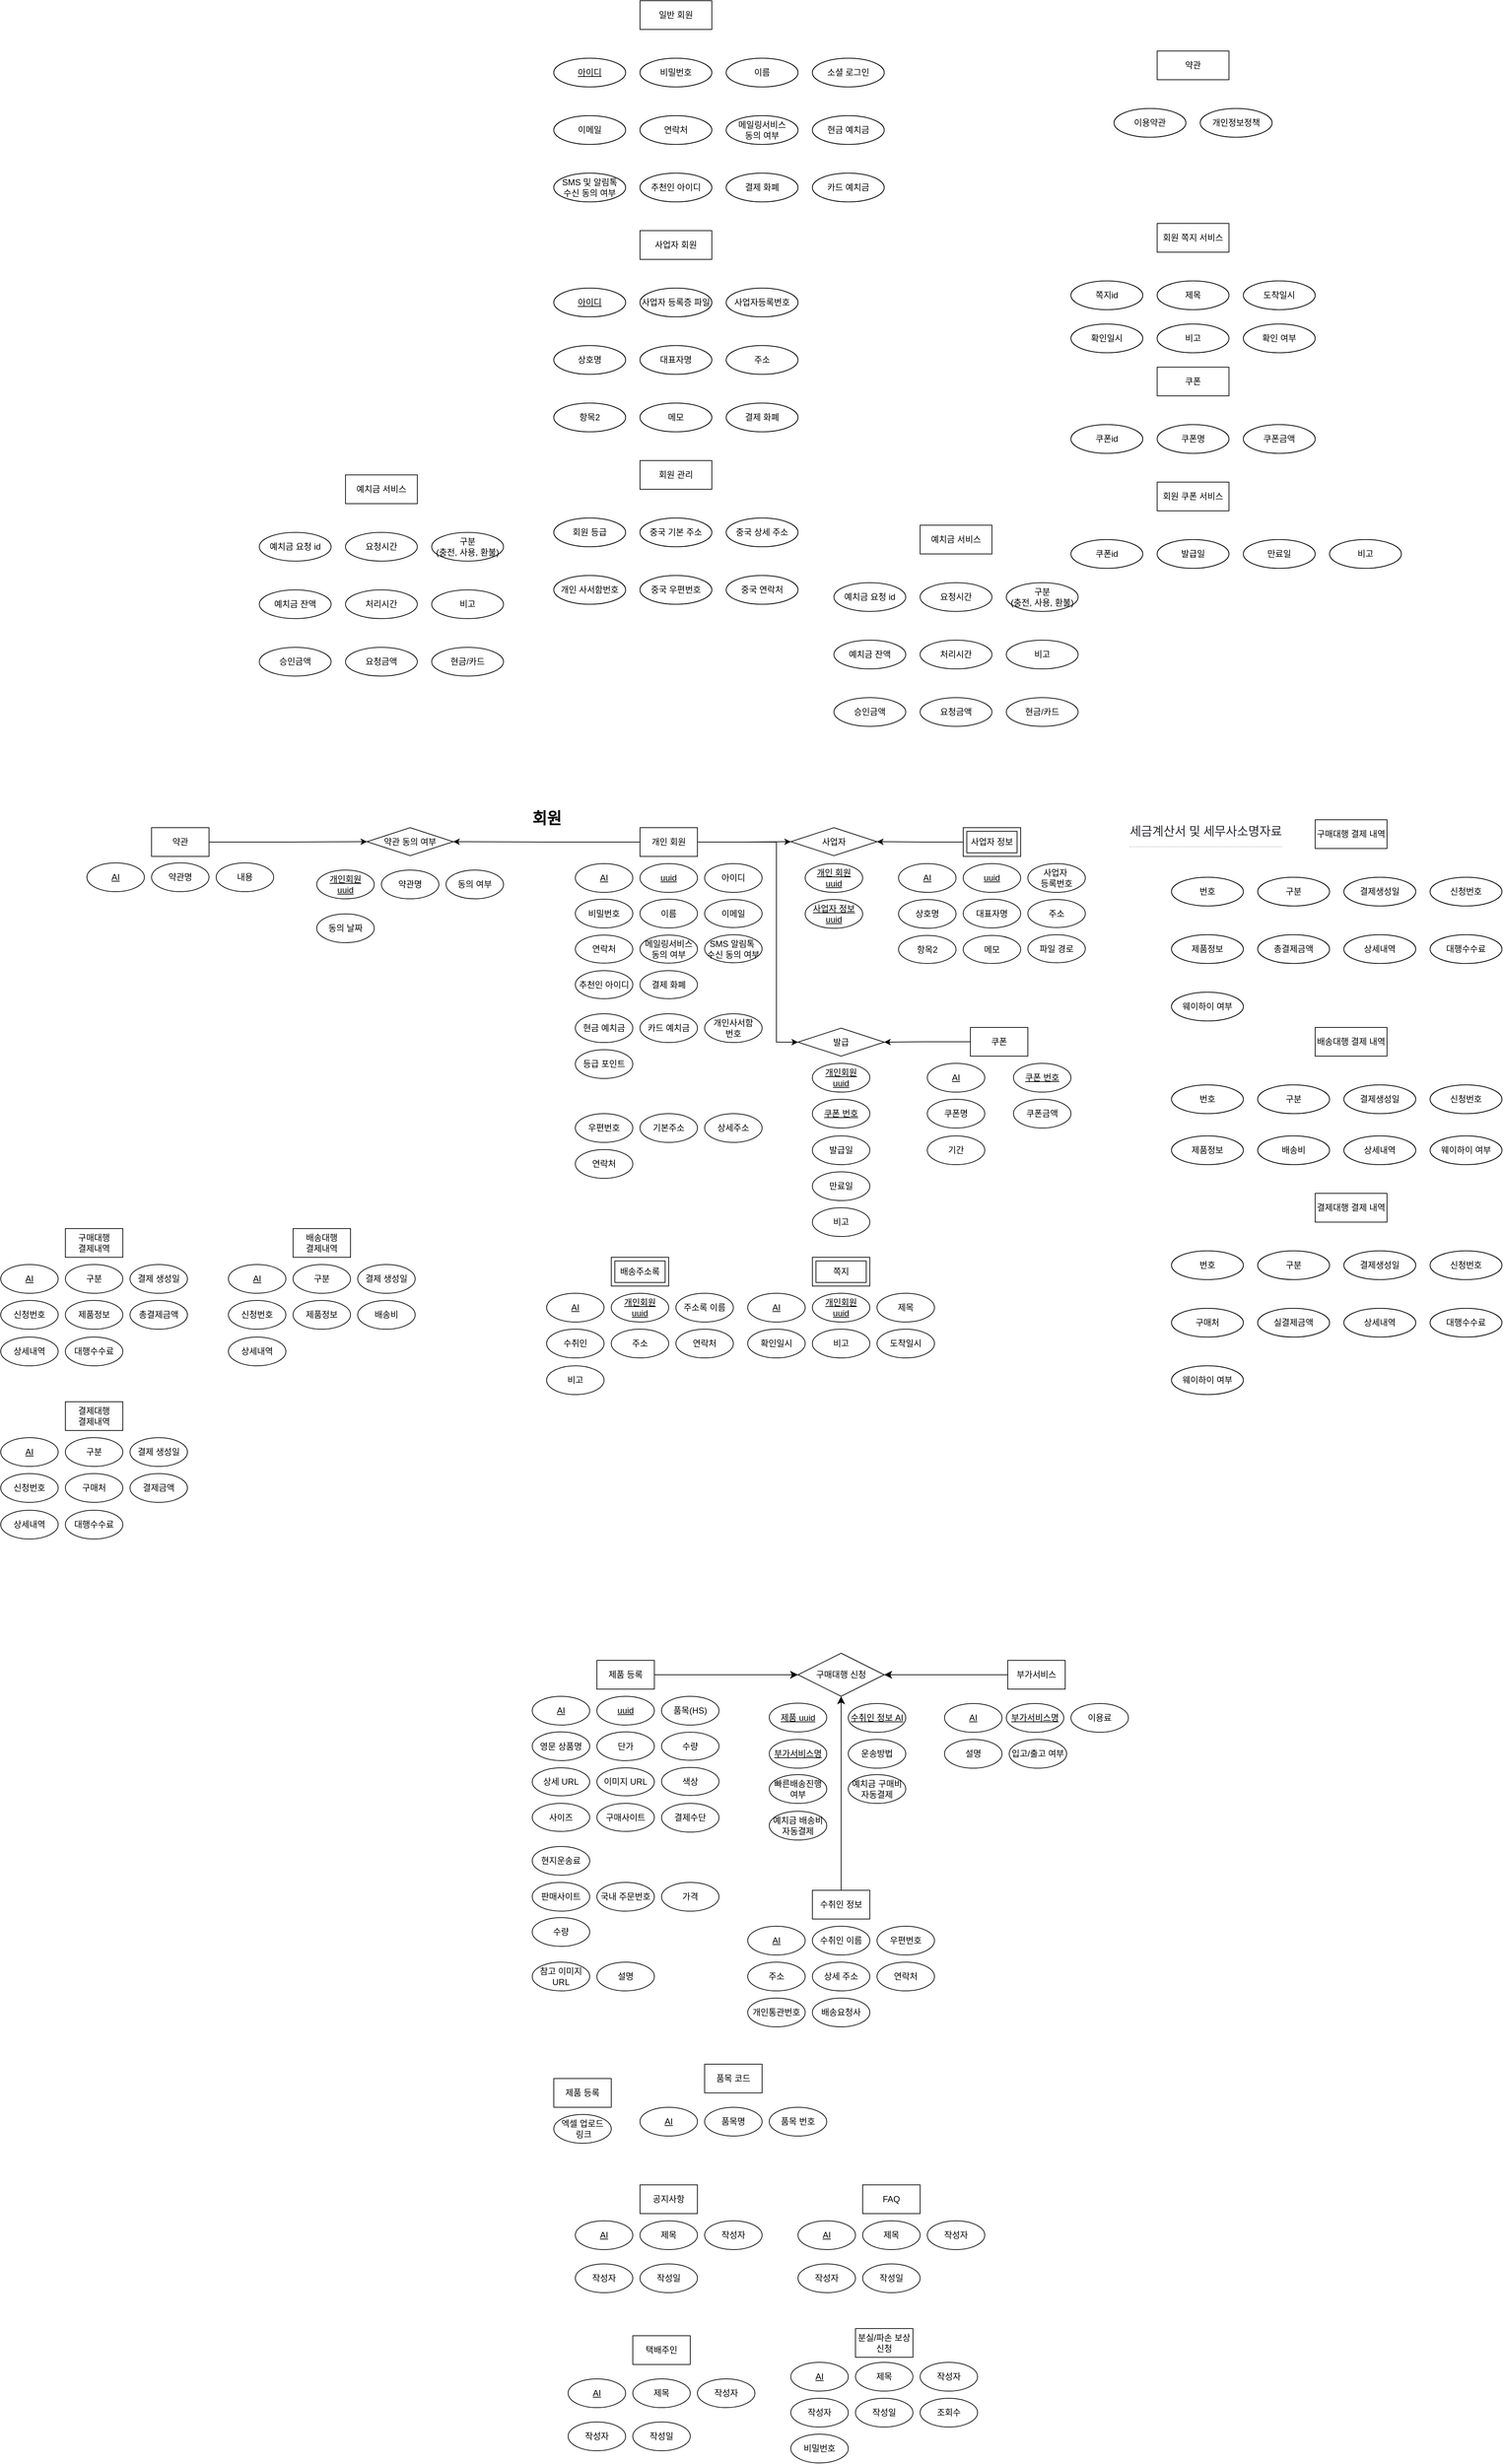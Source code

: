 <mxfile version="27.1.4" pages="2">
  <diagram name="페이지-1" id="tFwWp7um48O-0UJWDrnM">
    <mxGraphModel dx="3382" dy="2903" grid="1" gridSize="10" guides="1" tooltips="1" connect="1" arrows="1" fold="1" page="1" pageScale="1" pageWidth="827" pageHeight="1169" math="0" shadow="0">
      <root>
        <mxCell id="0" />
        <mxCell id="1" parent="0" />
        <mxCell id="G8LYo8YsqDXWAbAc-RuC-1" value="일반 회원" style="whiteSpace=wrap;html=1;align=center;" parent="1" vertex="1">
          <mxGeometry x="160" y="50" width="100" height="40" as="geometry" />
        </mxCell>
        <mxCell id="G8LYo8YsqDXWAbAc-RuC-2" value="아이디" style="ellipse;whiteSpace=wrap;html=1;align=center;fontStyle=4;" parent="1" vertex="1">
          <mxGeometry x="40" y="130" width="100" height="40" as="geometry" />
        </mxCell>
        <mxCell id="G8LYo8YsqDXWAbAc-RuC-3" value="비밀번호" style="ellipse;whiteSpace=wrap;html=1;align=center;" parent="1" vertex="1">
          <mxGeometry x="160" y="130" width="100" height="40" as="geometry" />
        </mxCell>
        <mxCell id="G8LYo8YsqDXWAbAc-RuC-4" value="이름" style="ellipse;whiteSpace=wrap;html=1;align=center;" parent="1" vertex="1">
          <mxGeometry x="280" y="130" width="100" height="40" as="geometry" />
        </mxCell>
        <mxCell id="G8LYo8YsqDXWAbAc-RuC-5" value="이메일" style="ellipse;whiteSpace=wrap;html=1;align=center;" parent="1" vertex="1">
          <mxGeometry x="40" y="210" width="100" height="40" as="geometry" />
        </mxCell>
        <mxCell id="G8LYo8YsqDXWAbAc-RuC-6" value="연락처" style="ellipse;whiteSpace=wrap;html=1;align=center;" parent="1" vertex="1">
          <mxGeometry x="160" y="210" width="100" height="40" as="geometry" />
        </mxCell>
        <mxCell id="G8LYo8YsqDXWAbAc-RuC-8" value="메일링서비스&lt;div&gt;동의 여부&lt;/div&gt;" style="ellipse;whiteSpace=wrap;html=1;align=center;" parent="1" vertex="1">
          <mxGeometry x="280" y="210" width="100" height="40" as="geometry" />
        </mxCell>
        <mxCell id="G8LYo8YsqDXWAbAc-RuC-9" value="SMS 및 알림톡&lt;div&gt;수신 동의 여부&lt;/div&gt;" style="ellipse;whiteSpace=wrap;html=1;align=center;" parent="1" vertex="1">
          <mxGeometry x="40" y="290" width="100" height="40" as="geometry" />
        </mxCell>
        <mxCell id="G8LYo8YsqDXWAbAc-RuC-10" value="추천인 아이디" style="ellipse;whiteSpace=wrap;html=1;align=center;" parent="1" vertex="1">
          <mxGeometry x="160" y="290" width="100" height="40" as="geometry" />
        </mxCell>
        <mxCell id="G8LYo8YsqDXWAbAc-RuC-11" value="결제 화폐" style="ellipse;whiteSpace=wrap;html=1;align=center;" parent="1" vertex="1">
          <mxGeometry x="280" y="290" width="100" height="40" as="geometry" />
        </mxCell>
        <mxCell id="G8LYo8YsqDXWAbAc-RuC-12" value="약관" style="whiteSpace=wrap;html=1;align=center;" parent="1" vertex="1">
          <mxGeometry x="880" y="120" width="100" height="40" as="geometry" />
        </mxCell>
        <mxCell id="G8LYo8YsqDXWAbAc-RuC-13" value="이용약관" style="ellipse;whiteSpace=wrap;html=1;align=center;" parent="1" vertex="1">
          <mxGeometry x="820" y="200" width="100" height="40" as="geometry" />
        </mxCell>
        <mxCell id="G8LYo8YsqDXWAbAc-RuC-14" value="개인정보정책" style="ellipse;whiteSpace=wrap;html=1;align=center;" parent="1" vertex="1">
          <mxGeometry x="940" y="200" width="100" height="40" as="geometry" />
        </mxCell>
        <mxCell id="G8LYo8YsqDXWAbAc-RuC-15" value="회원 등급" style="ellipse;whiteSpace=wrap;html=1;align=center;" parent="1" vertex="1">
          <mxGeometry x="40" y="770" width="100" height="40" as="geometry" />
        </mxCell>
        <mxCell id="G8LYo8YsqDXWAbAc-RuC-16" value="회원 관리" style="whiteSpace=wrap;html=1;align=center;" parent="1" vertex="1">
          <mxGeometry x="160" y="690" width="100" height="40" as="geometry" />
        </mxCell>
        <mxCell id="G8LYo8YsqDXWAbAc-RuC-17" value="중국 기본 주소" style="ellipse;whiteSpace=wrap;html=1;align=center;" parent="1" vertex="1">
          <mxGeometry x="160" y="770" width="100" height="40" as="geometry" />
        </mxCell>
        <mxCell id="G8LYo8YsqDXWAbAc-RuC-18" value="중국 상세&amp;nbsp;&lt;span style=&quot;background-color: transparent; color: light-dark(rgb(0, 0, 0), rgb(255, 255, 255));&quot;&gt;주소&lt;/span&gt;" style="ellipse;whiteSpace=wrap;html=1;align=center;" parent="1" vertex="1">
          <mxGeometry x="280" y="770" width="100" height="40" as="geometry" />
        </mxCell>
        <mxCell id="G8LYo8YsqDXWAbAc-RuC-19" value="중국 연락처" style="ellipse;whiteSpace=wrap;html=1;align=center;" parent="1" vertex="1">
          <mxGeometry x="280" y="850" width="100" height="40" as="geometry" />
        </mxCell>
        <mxCell id="G8LYo8YsqDXWAbAc-RuC-20" value="중국 우편번호" style="ellipse;whiteSpace=wrap;html=1;align=center;" parent="1" vertex="1">
          <mxGeometry x="160" y="850" width="100" height="40" as="geometry" />
        </mxCell>
        <mxCell id="G8LYo8YsqDXWAbAc-RuC-21" value="사업자 회원" style="whiteSpace=wrap;html=1;align=center;" parent="1" vertex="1">
          <mxGeometry x="160" y="370" width="100" height="40" as="geometry" />
        </mxCell>
        <mxCell id="G8LYo8YsqDXWAbAc-RuC-22" value="아이디" style="ellipse;whiteSpace=wrap;html=1;align=center;fontStyle=4;" parent="1" vertex="1">
          <mxGeometry x="40" y="450" width="100" height="40" as="geometry" />
        </mxCell>
        <mxCell id="G8LYo8YsqDXWAbAc-RuC-23" value="사업자 등록증 파일" style="ellipse;whiteSpace=wrap;html=1;align=center;" parent="1" vertex="1">
          <mxGeometry x="160" y="450" width="100" height="40" as="geometry" />
        </mxCell>
        <mxCell id="G8LYo8YsqDXWAbAc-RuC-24" value="사업자등록번호" style="ellipse;whiteSpace=wrap;html=1;align=center;" parent="1" vertex="1">
          <mxGeometry x="280" y="450" width="100" height="40" as="geometry" />
        </mxCell>
        <mxCell id="G8LYo8YsqDXWAbAc-RuC-25" value="상호명" style="ellipse;whiteSpace=wrap;html=1;align=center;" parent="1" vertex="1">
          <mxGeometry x="40" y="530" width="100" height="40" as="geometry" />
        </mxCell>
        <mxCell id="G8LYo8YsqDXWAbAc-RuC-26" value="대표자명" style="ellipse;whiteSpace=wrap;html=1;align=center;" parent="1" vertex="1">
          <mxGeometry x="160" y="530" width="100" height="40" as="geometry" />
        </mxCell>
        <mxCell id="G8LYo8YsqDXWAbAc-RuC-27" value="주소" style="ellipse;whiteSpace=wrap;html=1;align=center;" parent="1" vertex="1">
          <mxGeometry x="280" y="530" width="100" height="40" as="geometry" />
        </mxCell>
        <mxCell id="G8LYo8YsqDXWAbAc-RuC-28" value="항목2" style="ellipse;whiteSpace=wrap;html=1;align=center;" parent="1" vertex="1">
          <mxGeometry x="40" y="610" width="100" height="40" as="geometry" />
        </mxCell>
        <mxCell id="G8LYo8YsqDXWAbAc-RuC-29" value="메모" style="ellipse;whiteSpace=wrap;html=1;align=center;" parent="1" vertex="1">
          <mxGeometry x="160" y="610" width="100" height="40" as="geometry" />
        </mxCell>
        <mxCell id="G8LYo8YsqDXWAbAc-RuC-30" value="결제 화폐" style="ellipse;whiteSpace=wrap;html=1;align=center;" parent="1" vertex="1">
          <mxGeometry x="280" y="610" width="100" height="40" as="geometry" />
        </mxCell>
        <mxCell id="G8LYo8YsqDXWAbAc-RuC-31" value="소셜 로그인" style="ellipse;whiteSpace=wrap;html=1;align=center;" parent="1" vertex="1">
          <mxGeometry x="400" y="130" width="100" height="40" as="geometry" />
        </mxCell>
        <mxCell id="G8LYo8YsqDXWAbAc-RuC-32" value="개인 사서함번호" style="ellipse;whiteSpace=wrap;html=1;align=center;" parent="1" vertex="1">
          <mxGeometry x="40" y="850" width="100" height="40" as="geometry" />
        </mxCell>
        <mxCell id="G8LYo8YsqDXWAbAc-RuC-34" value="회원 쪽지 서비스" style="whiteSpace=wrap;html=1;align=center;" parent="1" vertex="1">
          <mxGeometry x="880" y="360" width="100" height="40" as="geometry" />
        </mxCell>
        <mxCell id="G8LYo8YsqDXWAbAc-RuC-36" value="쪽지id" style="ellipse;whiteSpace=wrap;html=1;align=center;" parent="1" vertex="1">
          <mxGeometry x="760" y="440" width="100" height="40" as="geometry" />
        </mxCell>
        <mxCell id="G8LYo8YsqDXWAbAc-RuC-37" value="쿠폰명" style="ellipse;whiteSpace=wrap;html=1;align=center;" parent="1" vertex="1">
          <mxGeometry x="880" y="640" width="100" height="40" as="geometry" />
        </mxCell>
        <mxCell id="G8LYo8YsqDXWAbAc-RuC-38" value="쿠폰" style="whiteSpace=wrap;html=1;align=center;" parent="1" vertex="1">
          <mxGeometry x="880" y="560" width="100" height="40" as="geometry" />
        </mxCell>
        <mxCell id="G8LYo8YsqDXWAbAc-RuC-39" value="쿠폰금액" style="ellipse;whiteSpace=wrap;html=1;align=center;" parent="1" vertex="1">
          <mxGeometry x="1000" y="640" width="100" height="40" as="geometry" />
        </mxCell>
        <mxCell id="G8LYo8YsqDXWAbAc-RuC-42" value="쿠폰id" style="ellipse;whiteSpace=wrap;html=1;align=center;" parent="1" vertex="1">
          <mxGeometry x="760" y="640" width="100" height="40" as="geometry" />
        </mxCell>
        <mxCell id="G8LYo8YsqDXWAbAc-RuC-43" value="회원 쿠폰 서비스" style="whiteSpace=wrap;html=1;align=center;" parent="1" vertex="1">
          <mxGeometry x="880" y="720" width="100" height="40" as="geometry" />
        </mxCell>
        <mxCell id="G8LYo8YsqDXWAbAc-RuC-44" value="쿠폰id" style="ellipse;whiteSpace=wrap;html=1;align=center;" parent="1" vertex="1">
          <mxGeometry x="760" y="800" width="100" height="40" as="geometry" />
        </mxCell>
        <mxCell id="G8LYo8YsqDXWAbAc-RuC-45" value="발급일" style="ellipse;whiteSpace=wrap;html=1;align=center;" parent="1" vertex="1">
          <mxGeometry x="880" y="800" width="100" height="40" as="geometry" />
        </mxCell>
        <mxCell id="G8LYo8YsqDXWAbAc-RuC-46" value="만료일" style="ellipse;whiteSpace=wrap;html=1;align=center;" parent="1" vertex="1">
          <mxGeometry x="1000" y="800" width="100" height="40" as="geometry" />
        </mxCell>
        <mxCell id="G8LYo8YsqDXWAbAc-RuC-47" value="비고" style="ellipse;whiteSpace=wrap;html=1;align=center;" parent="1" vertex="1">
          <mxGeometry x="1120" y="800" width="100" height="40" as="geometry" />
        </mxCell>
        <mxCell id="G8LYo8YsqDXWAbAc-RuC-48" value="제목" style="ellipse;whiteSpace=wrap;html=1;align=center;" parent="1" vertex="1">
          <mxGeometry x="880" y="440" width="100" height="40" as="geometry" />
        </mxCell>
        <mxCell id="G8LYo8YsqDXWAbAc-RuC-49" value="도착일시" style="ellipse;whiteSpace=wrap;html=1;align=center;" parent="1" vertex="1">
          <mxGeometry x="1000" y="440" width="100" height="40" as="geometry" />
        </mxCell>
        <mxCell id="G8LYo8YsqDXWAbAc-RuC-50" value="확인일시" style="ellipse;whiteSpace=wrap;html=1;align=center;" parent="1" vertex="1">
          <mxGeometry x="760" y="500" width="100" height="40" as="geometry" />
        </mxCell>
        <mxCell id="G8LYo8YsqDXWAbAc-RuC-52" value="비고" style="ellipse;whiteSpace=wrap;html=1;align=center;" parent="1" vertex="1">
          <mxGeometry x="880" y="500" width="100" height="40" as="geometry" />
        </mxCell>
        <mxCell id="G8LYo8YsqDXWAbAc-RuC-53" value="확인 여부" style="ellipse;whiteSpace=wrap;html=1;align=center;" parent="1" vertex="1">
          <mxGeometry x="1000" y="500" width="100" height="40" as="geometry" />
        </mxCell>
        <mxCell id="G8LYo8YsqDXWAbAc-RuC-54" value="구매대행 결제 내역" style="whiteSpace=wrap;html=1;align=center;" parent="1" vertex="1">
          <mxGeometry x="1100" y="1190" width="100" height="40" as="geometry" />
        </mxCell>
        <mxCell id="G8LYo8YsqDXWAbAc-RuC-55" value="예치금 서비스" style="whiteSpace=wrap;html=1;align=center;" parent="1" vertex="1">
          <mxGeometry x="-250" y="710" width="100" height="40" as="geometry" />
        </mxCell>
        <mxCell id="G8LYo8YsqDXWAbAc-RuC-56" value="예치금 요청 id" style="ellipse;whiteSpace=wrap;html=1;align=center;" parent="1" vertex="1">
          <mxGeometry x="-370" y="790" width="100" height="40" as="geometry" />
        </mxCell>
        <mxCell id="G8LYo8YsqDXWAbAc-RuC-58" value="현금 예치금" style="ellipse;whiteSpace=wrap;html=1;align=center;" parent="1" vertex="1">
          <mxGeometry x="400" y="210" width="100" height="40" as="geometry" />
        </mxCell>
        <mxCell id="G8LYo8YsqDXWAbAc-RuC-59" value="카드 예치금" style="ellipse;whiteSpace=wrap;html=1;align=center;" parent="1" vertex="1">
          <mxGeometry x="400" y="290" width="100" height="40" as="geometry" />
        </mxCell>
        <mxCell id="G8LYo8YsqDXWAbAc-RuC-60" value="요청시간" style="ellipse;whiteSpace=wrap;html=1;align=center;" parent="1" vertex="1">
          <mxGeometry x="-250" y="790" width="100" height="40" as="geometry" />
        </mxCell>
        <mxCell id="G8LYo8YsqDXWAbAc-RuC-61" value="구분&lt;div&gt;(충전, 사용, 환불)&lt;/div&gt;" style="ellipse;whiteSpace=wrap;html=1;align=center;" parent="1" vertex="1">
          <mxGeometry x="-130" y="790" width="100" height="40" as="geometry" />
        </mxCell>
        <mxCell id="G8LYo8YsqDXWAbAc-RuC-62" value="요청금액" style="ellipse;whiteSpace=wrap;html=1;align=center;" parent="1" vertex="1">
          <mxGeometry x="-250" y="950" width="100" height="40" as="geometry" />
        </mxCell>
        <mxCell id="G8LYo8YsqDXWAbAc-RuC-63" value="승인금액" style="ellipse;whiteSpace=wrap;html=1;align=center;" parent="1" vertex="1">
          <mxGeometry x="-370" y="950" width="100" height="40" as="geometry" />
        </mxCell>
        <mxCell id="G8LYo8YsqDXWAbAc-RuC-69" value="예치금 잔액" style="ellipse;whiteSpace=wrap;html=1;align=center;" parent="1" vertex="1">
          <mxGeometry x="-370" y="870" width="100" height="40" as="geometry" />
        </mxCell>
        <mxCell id="G8LYo8YsqDXWAbAc-RuC-70" value="처리시간" style="ellipse;whiteSpace=wrap;html=1;align=center;" parent="1" vertex="1">
          <mxGeometry x="-250" y="870" width="100" height="40" as="geometry" />
        </mxCell>
        <mxCell id="G8LYo8YsqDXWAbAc-RuC-71" value="비고" style="ellipse;whiteSpace=wrap;html=1;align=center;" parent="1" vertex="1">
          <mxGeometry x="-130" y="870" width="100" height="40" as="geometry" />
        </mxCell>
        <mxCell id="G8LYo8YsqDXWAbAc-RuC-74" value="현금/카드" style="ellipse;whiteSpace=wrap;html=1;align=center;" parent="1" vertex="1">
          <mxGeometry x="-130" y="950" width="100" height="40" as="geometry" />
        </mxCell>
        <mxCell id="G8LYo8YsqDXWAbAc-RuC-75" value="번호" style="ellipse;whiteSpace=wrap;html=1;align=center;" parent="1" vertex="1">
          <mxGeometry x="900" y="1270" width="100" height="40" as="geometry" />
        </mxCell>
        <mxCell id="G8LYo8YsqDXWAbAc-RuC-76" value="구분" style="ellipse;whiteSpace=wrap;html=1;align=center;" parent="1" vertex="1">
          <mxGeometry x="1020" y="1270" width="100" height="40" as="geometry" />
        </mxCell>
        <mxCell id="G8LYo8YsqDXWAbAc-RuC-77" value="결제생성일" style="ellipse;whiteSpace=wrap;html=1;align=center;" parent="1" vertex="1">
          <mxGeometry x="1140" y="1270" width="100" height="40" as="geometry" />
        </mxCell>
        <mxCell id="G8LYo8YsqDXWAbAc-RuC-78" value="신청번호" style="ellipse;whiteSpace=wrap;html=1;align=center;" parent="1" vertex="1">
          <mxGeometry x="1260" y="1270" width="100" height="40" as="geometry" />
        </mxCell>
        <mxCell id="G8LYo8YsqDXWAbAc-RuC-79" value="제품정보" style="ellipse;whiteSpace=wrap;html=1;align=center;" parent="1" vertex="1">
          <mxGeometry x="900" y="1350" width="100" height="40" as="geometry" />
        </mxCell>
        <mxCell id="G8LYo8YsqDXWAbAc-RuC-80" value="총결제금액" style="ellipse;whiteSpace=wrap;html=1;align=center;" parent="1" vertex="1">
          <mxGeometry x="1020" y="1350" width="100" height="40" as="geometry" />
        </mxCell>
        <mxCell id="G8LYo8YsqDXWAbAc-RuC-81" value="상세내역" style="ellipse;whiteSpace=wrap;html=1;align=center;" parent="1" vertex="1">
          <mxGeometry x="1140" y="1350" width="100" height="40" as="geometry" />
        </mxCell>
        <mxCell id="G8LYo8YsqDXWAbAc-RuC-82" value="대행수수료" style="ellipse;whiteSpace=wrap;html=1;align=center;" parent="1" vertex="1">
          <mxGeometry x="1260" y="1350" width="100" height="40" as="geometry" />
        </mxCell>
        <mxCell id="G8LYo8YsqDXWAbAc-RuC-94" value="배송대행 결제 내역" style="whiteSpace=wrap;html=1;align=center;" parent="1" vertex="1">
          <mxGeometry x="1100" y="1479" width="100" height="40" as="geometry" />
        </mxCell>
        <mxCell id="G8LYo8YsqDXWAbAc-RuC-95" value="번호" style="ellipse;whiteSpace=wrap;html=1;align=center;" parent="1" vertex="1">
          <mxGeometry x="900" y="1559" width="100" height="40" as="geometry" />
        </mxCell>
        <mxCell id="G8LYo8YsqDXWAbAc-RuC-96" value="구분" style="ellipse;whiteSpace=wrap;html=1;align=center;" parent="1" vertex="1">
          <mxGeometry x="1020" y="1559" width="100" height="40" as="geometry" />
        </mxCell>
        <mxCell id="G8LYo8YsqDXWAbAc-RuC-97" value="결제생성일" style="ellipse;whiteSpace=wrap;html=1;align=center;" parent="1" vertex="1">
          <mxGeometry x="1140" y="1559" width="100" height="40" as="geometry" />
        </mxCell>
        <mxCell id="G8LYo8YsqDXWAbAc-RuC-98" value="신청번호" style="ellipse;whiteSpace=wrap;html=1;align=center;" parent="1" vertex="1">
          <mxGeometry x="1260" y="1559" width="100" height="40" as="geometry" />
        </mxCell>
        <mxCell id="G8LYo8YsqDXWAbAc-RuC-99" value="제품정보" style="ellipse;whiteSpace=wrap;html=1;align=center;" parent="1" vertex="1">
          <mxGeometry x="900" y="1630" width="100" height="40" as="geometry" />
        </mxCell>
        <mxCell id="G8LYo8YsqDXWAbAc-RuC-100" value="배송비" style="ellipse;whiteSpace=wrap;html=1;align=center;" parent="1" vertex="1">
          <mxGeometry x="1020" y="1630" width="100" height="40" as="geometry" />
        </mxCell>
        <mxCell id="G8LYo8YsqDXWAbAc-RuC-101" value="상세내역" style="ellipse;whiteSpace=wrap;html=1;align=center;" parent="1" vertex="1">
          <mxGeometry x="1140" y="1630" width="100" height="40" as="geometry" />
        </mxCell>
        <mxCell id="G8LYo8YsqDXWAbAc-RuC-112" value="결제대행 결제 내역" style="whiteSpace=wrap;html=1;align=center;" parent="1" vertex="1">
          <mxGeometry x="1100" y="1710" width="100" height="40" as="geometry" />
        </mxCell>
        <mxCell id="G8LYo8YsqDXWAbAc-RuC-113" value="번호" style="ellipse;whiteSpace=wrap;html=1;align=center;" parent="1" vertex="1">
          <mxGeometry x="900" y="1790" width="100" height="40" as="geometry" />
        </mxCell>
        <mxCell id="G8LYo8YsqDXWAbAc-RuC-114" value="구분" style="ellipse;whiteSpace=wrap;html=1;align=center;" parent="1" vertex="1">
          <mxGeometry x="1020" y="1790" width="100" height="40" as="geometry" />
        </mxCell>
        <mxCell id="G8LYo8YsqDXWAbAc-RuC-115" value="결제생성일" style="ellipse;whiteSpace=wrap;html=1;align=center;" parent="1" vertex="1">
          <mxGeometry x="1140" y="1790" width="100" height="40" as="geometry" />
        </mxCell>
        <mxCell id="G8LYo8YsqDXWAbAc-RuC-116" value="신청번호" style="ellipse;whiteSpace=wrap;html=1;align=center;" parent="1" vertex="1">
          <mxGeometry x="1260" y="1790" width="100" height="40" as="geometry" />
        </mxCell>
        <mxCell id="G8LYo8YsqDXWAbAc-RuC-117" value="구매처" style="ellipse;whiteSpace=wrap;html=1;align=center;" parent="1" vertex="1">
          <mxGeometry x="900" y="1870" width="100" height="40" as="geometry" />
        </mxCell>
        <mxCell id="G8LYo8YsqDXWAbAc-RuC-118" value="실결제금액" style="ellipse;whiteSpace=wrap;html=1;align=center;" parent="1" vertex="1">
          <mxGeometry x="1020" y="1870" width="100" height="40" as="geometry" />
        </mxCell>
        <mxCell id="G8LYo8YsqDXWAbAc-RuC-119" value="상세내역" style="ellipse;whiteSpace=wrap;html=1;align=center;" parent="1" vertex="1">
          <mxGeometry x="1140" y="1870" width="100" height="40" as="geometry" />
        </mxCell>
        <mxCell id="G8LYo8YsqDXWAbAc-RuC-120" value="대행수수료" style="ellipse;whiteSpace=wrap;html=1;align=center;" parent="1" vertex="1">
          <mxGeometry x="1260" y="1870" width="100" height="40" as="geometry" />
        </mxCell>
        <mxCell id="G8LYo8YsqDXWAbAc-RuC-121" value="웨이하이 여부" style="ellipse;whiteSpace=wrap;html=1;align=center;" parent="1" vertex="1">
          <mxGeometry x="900" y="1430" width="100" height="40" as="geometry" />
        </mxCell>
        <mxCell id="G8LYo8YsqDXWAbAc-RuC-122" value="웨이하이 여부" style="ellipse;whiteSpace=wrap;html=1;align=center;" parent="1" vertex="1">
          <mxGeometry x="1260" y="1630" width="100" height="40" as="geometry" />
        </mxCell>
        <mxCell id="G8LYo8YsqDXWAbAc-RuC-123" value="웨이하이 여부" style="ellipse;whiteSpace=wrap;html=1;align=center;" parent="1" vertex="1">
          <mxGeometry x="900" y="1950" width="100" height="40" as="geometry" />
        </mxCell>
        <mxCell id="G8LYo8YsqDXWAbAc-RuC-124" value="&lt;h2 style=&quot;box-sizing: border-box; margin: 0px; padding: 0px 0px 10px; border-width: 0px 0px 1px; border-top-style: initial; border-right-style: initial; border-bottom-style: dotted; border-left-style: initial; border-top-color: initial; border-right-color: initial; border-bottom-color: rgb(187, 187, 187); border-left-color: initial; border-image: initial; font-size: 17px; font-family: &amp;quot;Nanum Gothic&amp;quot;; color: rgb(40, 43, 50); font-weight: normal; font-style: normal; font-variant-ligatures: normal; font-variant-caps: normal; letter-spacing: normal; orphans: 2; text-align: start; text-indent: 0px; text-transform: none; widows: 2; word-spacing: 0px; -webkit-text-stroke-width: 0px; white-space: normal; background-color: rgb(255, 255, 255); text-decoration-thickness: initial; text-decoration-style: initial; text-decoration-color: initial;&quot;&gt;세금계산서 및 세무사소명자료&lt;/h2&gt;" style="text;whiteSpace=wrap;html=1;" parent="1" vertex="1">
          <mxGeometry x="840" y="1190" width="250" height="50" as="geometry" />
        </mxCell>
        <mxCell id="qopLqmuNkR152hUHc2mg-1" value="일반 회원" style="whiteSpace=wrap;html=1;align=center;" parent="1" vertex="1">
          <mxGeometry x="160" y="50" width="100" height="40" as="geometry" />
        </mxCell>
        <mxCell id="qopLqmuNkR152hUHc2mg-2" value="아이디" style="ellipse;whiteSpace=wrap;html=1;align=center;fontStyle=4;" parent="1" vertex="1">
          <mxGeometry x="40" y="130" width="100" height="40" as="geometry" />
        </mxCell>
        <mxCell id="qopLqmuNkR152hUHc2mg-3" value="비밀번호" style="ellipse;whiteSpace=wrap;html=1;align=center;" parent="1" vertex="1">
          <mxGeometry x="160" y="130" width="100" height="40" as="geometry" />
        </mxCell>
        <mxCell id="qopLqmuNkR152hUHc2mg-4" value="이름" style="ellipse;whiteSpace=wrap;html=1;align=center;" parent="1" vertex="1">
          <mxGeometry x="280" y="130" width="100" height="40" as="geometry" />
        </mxCell>
        <mxCell id="qopLqmuNkR152hUHc2mg-5" value="이메일" style="ellipse;whiteSpace=wrap;html=1;align=center;" parent="1" vertex="1">
          <mxGeometry x="40" y="210" width="100" height="40" as="geometry" />
        </mxCell>
        <mxCell id="qopLqmuNkR152hUHc2mg-6" value="연락처" style="ellipse;whiteSpace=wrap;html=1;align=center;" parent="1" vertex="1">
          <mxGeometry x="160" y="210" width="100" height="40" as="geometry" />
        </mxCell>
        <mxCell id="qopLqmuNkR152hUHc2mg-7" value="메일링서비스&lt;div&gt;동의 여부&lt;/div&gt;" style="ellipse;whiteSpace=wrap;html=1;align=center;" parent="1" vertex="1">
          <mxGeometry x="280" y="210" width="100" height="40" as="geometry" />
        </mxCell>
        <mxCell id="qopLqmuNkR152hUHc2mg-8" value="SMS 및 알림톡&lt;div&gt;수신 동의 여부&lt;/div&gt;" style="ellipse;whiteSpace=wrap;html=1;align=center;" parent="1" vertex="1">
          <mxGeometry x="40" y="290" width="100" height="40" as="geometry" />
        </mxCell>
        <mxCell id="qopLqmuNkR152hUHc2mg-9" value="추천인 아이디" style="ellipse;whiteSpace=wrap;html=1;align=center;" parent="1" vertex="1">
          <mxGeometry x="160" y="290" width="100" height="40" as="geometry" />
        </mxCell>
        <mxCell id="qopLqmuNkR152hUHc2mg-10" value="결제 화폐" style="ellipse;whiteSpace=wrap;html=1;align=center;" parent="1" vertex="1">
          <mxGeometry x="280" y="290" width="100" height="40" as="geometry" />
        </mxCell>
        <mxCell id="qopLqmuNkR152hUHc2mg-11" value="약관" style="whiteSpace=wrap;html=1;align=center;" parent="1" vertex="1">
          <mxGeometry x="880" y="120" width="100" height="40" as="geometry" />
        </mxCell>
        <mxCell id="qopLqmuNkR152hUHc2mg-12" value="이용약관" style="ellipse;whiteSpace=wrap;html=1;align=center;" parent="1" vertex="1">
          <mxGeometry x="820" y="200" width="100" height="40" as="geometry" />
        </mxCell>
        <mxCell id="qopLqmuNkR152hUHc2mg-13" value="개인정보정책" style="ellipse;whiteSpace=wrap;html=1;align=center;" parent="1" vertex="1">
          <mxGeometry x="940" y="200" width="100" height="40" as="geometry" />
        </mxCell>
        <mxCell id="qopLqmuNkR152hUHc2mg-14" value="회원 등급" style="ellipse;whiteSpace=wrap;html=1;align=center;" parent="1" vertex="1">
          <mxGeometry x="40" y="770" width="100" height="40" as="geometry" />
        </mxCell>
        <mxCell id="qopLqmuNkR152hUHc2mg-15" value="회원 관리" style="whiteSpace=wrap;html=1;align=center;" parent="1" vertex="1">
          <mxGeometry x="160" y="690" width="100" height="40" as="geometry" />
        </mxCell>
        <mxCell id="qopLqmuNkR152hUHc2mg-16" value="중국 기본 주소" style="ellipse;whiteSpace=wrap;html=1;align=center;" parent="1" vertex="1">
          <mxGeometry x="160" y="770" width="100" height="40" as="geometry" />
        </mxCell>
        <mxCell id="qopLqmuNkR152hUHc2mg-17" value="중국 상세&amp;nbsp;&lt;span style=&quot;background-color: transparent; color: light-dark(rgb(0, 0, 0), rgb(255, 255, 255));&quot;&gt;주소&lt;/span&gt;" style="ellipse;whiteSpace=wrap;html=1;align=center;" parent="1" vertex="1">
          <mxGeometry x="280" y="770" width="100" height="40" as="geometry" />
        </mxCell>
        <mxCell id="qopLqmuNkR152hUHc2mg-18" value="중국 연락처" style="ellipse;whiteSpace=wrap;html=1;align=center;" parent="1" vertex="1">
          <mxGeometry x="280" y="850" width="100" height="40" as="geometry" />
        </mxCell>
        <mxCell id="qopLqmuNkR152hUHc2mg-19" value="중국 우편번호" style="ellipse;whiteSpace=wrap;html=1;align=center;" parent="1" vertex="1">
          <mxGeometry x="160" y="850" width="100" height="40" as="geometry" />
        </mxCell>
        <mxCell id="qopLqmuNkR152hUHc2mg-20" value="사업자 회원" style="whiteSpace=wrap;html=1;align=center;" parent="1" vertex="1">
          <mxGeometry x="160" y="370" width="100" height="40" as="geometry" />
        </mxCell>
        <mxCell id="qopLqmuNkR152hUHc2mg-21" value="아이디" style="ellipse;whiteSpace=wrap;html=1;align=center;fontStyle=4;" parent="1" vertex="1">
          <mxGeometry x="40" y="450" width="100" height="40" as="geometry" />
        </mxCell>
        <mxCell id="qopLqmuNkR152hUHc2mg-22" value="사업자 등록증 파일" style="ellipse;whiteSpace=wrap;html=1;align=center;" parent="1" vertex="1">
          <mxGeometry x="160" y="450" width="100" height="40" as="geometry" />
        </mxCell>
        <mxCell id="qopLqmuNkR152hUHc2mg-23" value="사업자등록번호" style="ellipse;whiteSpace=wrap;html=1;align=center;" parent="1" vertex="1">
          <mxGeometry x="280" y="450" width="100" height="40" as="geometry" />
        </mxCell>
        <mxCell id="qopLqmuNkR152hUHc2mg-24" value="상호명" style="ellipse;whiteSpace=wrap;html=1;align=center;" parent="1" vertex="1">
          <mxGeometry x="40" y="530" width="100" height="40" as="geometry" />
        </mxCell>
        <mxCell id="qopLqmuNkR152hUHc2mg-25" value="대표자명" style="ellipse;whiteSpace=wrap;html=1;align=center;" parent="1" vertex="1">
          <mxGeometry x="160" y="530" width="100" height="40" as="geometry" />
        </mxCell>
        <mxCell id="qopLqmuNkR152hUHc2mg-26" value="주소" style="ellipse;whiteSpace=wrap;html=1;align=center;" parent="1" vertex="1">
          <mxGeometry x="280" y="530" width="100" height="40" as="geometry" />
        </mxCell>
        <mxCell id="qopLqmuNkR152hUHc2mg-27" value="항목2" style="ellipse;whiteSpace=wrap;html=1;align=center;" parent="1" vertex="1">
          <mxGeometry x="40" y="610" width="100" height="40" as="geometry" />
        </mxCell>
        <mxCell id="qopLqmuNkR152hUHc2mg-28" value="메모" style="ellipse;whiteSpace=wrap;html=1;align=center;" parent="1" vertex="1">
          <mxGeometry x="160" y="610" width="100" height="40" as="geometry" />
        </mxCell>
        <mxCell id="qopLqmuNkR152hUHc2mg-29" value="결제 화폐" style="ellipse;whiteSpace=wrap;html=1;align=center;" parent="1" vertex="1">
          <mxGeometry x="280" y="610" width="100" height="40" as="geometry" />
        </mxCell>
        <mxCell id="qopLqmuNkR152hUHc2mg-30" value="소셜 로그인" style="ellipse;whiteSpace=wrap;html=1;align=center;" parent="1" vertex="1">
          <mxGeometry x="400" y="130" width="100" height="40" as="geometry" />
        </mxCell>
        <mxCell id="qopLqmuNkR152hUHc2mg-31" value="개인 사서함번호" style="ellipse;whiteSpace=wrap;html=1;align=center;" parent="1" vertex="1">
          <mxGeometry x="40" y="850" width="100" height="40" as="geometry" />
        </mxCell>
        <mxCell id="qopLqmuNkR152hUHc2mg-32" value="회원 쪽지 서비스" style="whiteSpace=wrap;html=1;align=center;" parent="1" vertex="1">
          <mxGeometry x="880" y="360" width="100" height="40" as="geometry" />
        </mxCell>
        <mxCell id="qopLqmuNkR152hUHc2mg-33" value="쪽지id" style="ellipse;whiteSpace=wrap;html=1;align=center;" parent="1" vertex="1">
          <mxGeometry x="760" y="440" width="100" height="40" as="geometry" />
        </mxCell>
        <mxCell id="qopLqmuNkR152hUHc2mg-34" value="쿠폰명" style="ellipse;whiteSpace=wrap;html=1;align=center;" parent="1" vertex="1">
          <mxGeometry x="880" y="640" width="100" height="40" as="geometry" />
        </mxCell>
        <mxCell id="qopLqmuNkR152hUHc2mg-35" value="쿠폰" style="whiteSpace=wrap;html=1;align=center;" parent="1" vertex="1">
          <mxGeometry x="880" y="560" width="100" height="40" as="geometry" />
        </mxCell>
        <mxCell id="qopLqmuNkR152hUHc2mg-36" value="쿠폰금액" style="ellipse;whiteSpace=wrap;html=1;align=center;" parent="1" vertex="1">
          <mxGeometry x="1000" y="640" width="100" height="40" as="geometry" />
        </mxCell>
        <mxCell id="qopLqmuNkR152hUHc2mg-37" value="쿠폰id" style="ellipse;whiteSpace=wrap;html=1;align=center;" parent="1" vertex="1">
          <mxGeometry x="760" y="640" width="100" height="40" as="geometry" />
        </mxCell>
        <mxCell id="qopLqmuNkR152hUHc2mg-38" value="회원 쿠폰 서비스" style="whiteSpace=wrap;html=1;align=center;" parent="1" vertex="1">
          <mxGeometry x="880" y="720" width="100" height="40" as="geometry" />
        </mxCell>
        <mxCell id="qopLqmuNkR152hUHc2mg-39" value="쿠폰id" style="ellipse;whiteSpace=wrap;html=1;align=center;" parent="1" vertex="1">
          <mxGeometry x="760" y="800" width="100" height="40" as="geometry" />
        </mxCell>
        <mxCell id="qopLqmuNkR152hUHc2mg-40" value="발급일" style="ellipse;whiteSpace=wrap;html=1;align=center;" parent="1" vertex="1">
          <mxGeometry x="880" y="800" width="100" height="40" as="geometry" />
        </mxCell>
        <mxCell id="qopLqmuNkR152hUHc2mg-41" value="만료일" style="ellipse;whiteSpace=wrap;html=1;align=center;" parent="1" vertex="1">
          <mxGeometry x="1000" y="800" width="100" height="40" as="geometry" />
        </mxCell>
        <mxCell id="qopLqmuNkR152hUHc2mg-42" value="비고" style="ellipse;whiteSpace=wrap;html=1;align=center;" parent="1" vertex="1">
          <mxGeometry x="1120" y="800" width="100" height="40" as="geometry" />
        </mxCell>
        <mxCell id="qopLqmuNkR152hUHc2mg-43" value="제목" style="ellipse;whiteSpace=wrap;html=1;align=center;" parent="1" vertex="1">
          <mxGeometry x="880" y="440" width="100" height="40" as="geometry" />
        </mxCell>
        <mxCell id="qopLqmuNkR152hUHc2mg-44" value="도착일시" style="ellipse;whiteSpace=wrap;html=1;align=center;" parent="1" vertex="1">
          <mxGeometry x="1000" y="440" width="100" height="40" as="geometry" />
        </mxCell>
        <mxCell id="qopLqmuNkR152hUHc2mg-45" value="확인일시" style="ellipse;whiteSpace=wrap;html=1;align=center;" parent="1" vertex="1">
          <mxGeometry x="760" y="500" width="100" height="40" as="geometry" />
        </mxCell>
        <mxCell id="qopLqmuNkR152hUHc2mg-46" value="비고" style="ellipse;whiteSpace=wrap;html=1;align=center;" parent="1" vertex="1">
          <mxGeometry x="880" y="500" width="100" height="40" as="geometry" />
        </mxCell>
        <mxCell id="qopLqmuNkR152hUHc2mg-47" value="확인 여부" style="ellipse;whiteSpace=wrap;html=1;align=center;" parent="1" vertex="1">
          <mxGeometry x="1000" y="500" width="100" height="40" as="geometry" />
        </mxCell>
        <mxCell id="qopLqmuNkR152hUHc2mg-48" value="구매대행 결제 내역" style="whiteSpace=wrap;html=1;align=center;" parent="1" vertex="1">
          <mxGeometry x="1100" y="1190" width="100" height="40" as="geometry" />
        </mxCell>
        <mxCell id="qopLqmuNkR152hUHc2mg-49" value="예치금 서비스" style="whiteSpace=wrap;html=1;align=center;" parent="1" vertex="1">
          <mxGeometry x="550" y="780" width="100" height="40" as="geometry" />
        </mxCell>
        <mxCell id="qopLqmuNkR152hUHc2mg-50" value="예치금 요청 id" style="ellipse;whiteSpace=wrap;html=1;align=center;" parent="1" vertex="1">
          <mxGeometry x="430" y="860" width="100" height="40" as="geometry" />
        </mxCell>
        <mxCell id="qopLqmuNkR152hUHc2mg-51" value="현금 예치금" style="ellipse;whiteSpace=wrap;html=1;align=center;" parent="1" vertex="1">
          <mxGeometry x="400" y="210" width="100" height="40" as="geometry" />
        </mxCell>
        <mxCell id="qopLqmuNkR152hUHc2mg-52" value="카드 예치금" style="ellipse;whiteSpace=wrap;html=1;align=center;" parent="1" vertex="1">
          <mxGeometry x="400" y="290" width="100" height="40" as="geometry" />
        </mxCell>
        <mxCell id="qopLqmuNkR152hUHc2mg-53" value="요청시간" style="ellipse;whiteSpace=wrap;html=1;align=center;" parent="1" vertex="1">
          <mxGeometry x="550" y="860" width="100" height="40" as="geometry" />
        </mxCell>
        <mxCell id="qopLqmuNkR152hUHc2mg-54" value="구분&lt;div&gt;(충전, 사용, 환불)&lt;/div&gt;" style="ellipse;whiteSpace=wrap;html=1;align=center;" parent="1" vertex="1">
          <mxGeometry x="670" y="860" width="100" height="40" as="geometry" />
        </mxCell>
        <mxCell id="qopLqmuNkR152hUHc2mg-55" value="요청금액" style="ellipse;whiteSpace=wrap;html=1;align=center;" parent="1" vertex="1">
          <mxGeometry x="550" y="1020" width="100" height="40" as="geometry" />
        </mxCell>
        <mxCell id="qopLqmuNkR152hUHc2mg-56" value="승인금액" style="ellipse;whiteSpace=wrap;html=1;align=center;" parent="1" vertex="1">
          <mxGeometry x="430" y="1020" width="100" height="40" as="geometry" />
        </mxCell>
        <mxCell id="qopLqmuNkR152hUHc2mg-57" value="예치금 잔액" style="ellipse;whiteSpace=wrap;html=1;align=center;" parent="1" vertex="1">
          <mxGeometry x="430" y="940" width="100" height="40" as="geometry" />
        </mxCell>
        <mxCell id="qopLqmuNkR152hUHc2mg-58" value="처리시간" style="ellipse;whiteSpace=wrap;html=1;align=center;" parent="1" vertex="1">
          <mxGeometry x="550" y="940" width="100" height="40" as="geometry" />
        </mxCell>
        <mxCell id="qopLqmuNkR152hUHc2mg-59" value="비고" style="ellipse;whiteSpace=wrap;html=1;align=center;" parent="1" vertex="1">
          <mxGeometry x="670" y="940" width="100" height="40" as="geometry" />
        </mxCell>
        <mxCell id="qopLqmuNkR152hUHc2mg-60" value="현금/카드" style="ellipse;whiteSpace=wrap;html=1;align=center;" parent="1" vertex="1">
          <mxGeometry x="670" y="1020" width="100" height="40" as="geometry" />
        </mxCell>
        <mxCell id="qopLqmuNkR152hUHc2mg-61" value="번호" style="ellipse;whiteSpace=wrap;html=1;align=center;" parent="1" vertex="1">
          <mxGeometry x="900" y="1270" width="100" height="40" as="geometry" />
        </mxCell>
        <mxCell id="qopLqmuNkR152hUHc2mg-62" value="구분" style="ellipse;whiteSpace=wrap;html=1;align=center;" parent="1" vertex="1">
          <mxGeometry x="1020" y="1270" width="100" height="40" as="geometry" />
        </mxCell>
        <mxCell id="qopLqmuNkR152hUHc2mg-63" value="결제생성일" style="ellipse;whiteSpace=wrap;html=1;align=center;" parent="1" vertex="1">
          <mxGeometry x="1140" y="1270" width="100" height="40" as="geometry" />
        </mxCell>
        <mxCell id="qopLqmuNkR152hUHc2mg-64" value="신청번호" style="ellipse;whiteSpace=wrap;html=1;align=center;" parent="1" vertex="1">
          <mxGeometry x="1260" y="1270" width="100" height="40" as="geometry" />
        </mxCell>
        <mxCell id="qopLqmuNkR152hUHc2mg-65" value="제품정보" style="ellipse;whiteSpace=wrap;html=1;align=center;" parent="1" vertex="1">
          <mxGeometry x="900" y="1350" width="100" height="40" as="geometry" />
        </mxCell>
        <mxCell id="qopLqmuNkR152hUHc2mg-66" value="총결제금액" style="ellipse;whiteSpace=wrap;html=1;align=center;" parent="1" vertex="1">
          <mxGeometry x="1020" y="1350" width="100" height="40" as="geometry" />
        </mxCell>
        <mxCell id="qopLqmuNkR152hUHc2mg-67" value="상세내역" style="ellipse;whiteSpace=wrap;html=1;align=center;" parent="1" vertex="1">
          <mxGeometry x="1140" y="1350" width="100" height="40" as="geometry" />
        </mxCell>
        <mxCell id="qopLqmuNkR152hUHc2mg-68" value="대행수수료" style="ellipse;whiteSpace=wrap;html=1;align=center;" parent="1" vertex="1">
          <mxGeometry x="1260" y="1350" width="100" height="40" as="geometry" />
        </mxCell>
        <mxCell id="qopLqmuNkR152hUHc2mg-69" value="배송대행 결제 내역" style="whiteSpace=wrap;html=1;align=center;" parent="1" vertex="1">
          <mxGeometry x="1100" y="1479" width="100" height="40" as="geometry" />
        </mxCell>
        <mxCell id="qopLqmuNkR152hUHc2mg-70" value="번호" style="ellipse;whiteSpace=wrap;html=1;align=center;" parent="1" vertex="1">
          <mxGeometry x="900" y="1559" width="100" height="40" as="geometry" />
        </mxCell>
        <mxCell id="qopLqmuNkR152hUHc2mg-71" value="구분" style="ellipse;whiteSpace=wrap;html=1;align=center;" parent="1" vertex="1">
          <mxGeometry x="1020" y="1559" width="100" height="40" as="geometry" />
        </mxCell>
        <mxCell id="qopLqmuNkR152hUHc2mg-72" value="결제생성일" style="ellipse;whiteSpace=wrap;html=1;align=center;" parent="1" vertex="1">
          <mxGeometry x="1140" y="1559" width="100" height="40" as="geometry" />
        </mxCell>
        <mxCell id="qopLqmuNkR152hUHc2mg-73" value="신청번호" style="ellipse;whiteSpace=wrap;html=1;align=center;" parent="1" vertex="1">
          <mxGeometry x="1260" y="1559" width="100" height="40" as="geometry" />
        </mxCell>
        <mxCell id="qopLqmuNkR152hUHc2mg-74" value="제품정보" style="ellipse;whiteSpace=wrap;html=1;align=center;" parent="1" vertex="1">
          <mxGeometry x="900" y="1630" width="100" height="40" as="geometry" />
        </mxCell>
        <mxCell id="qopLqmuNkR152hUHc2mg-75" value="배송비" style="ellipse;whiteSpace=wrap;html=1;align=center;" parent="1" vertex="1">
          <mxGeometry x="1020" y="1630" width="100" height="40" as="geometry" />
        </mxCell>
        <mxCell id="qopLqmuNkR152hUHc2mg-76" value="상세내역" style="ellipse;whiteSpace=wrap;html=1;align=center;" parent="1" vertex="1">
          <mxGeometry x="1140" y="1630" width="100" height="40" as="geometry" />
        </mxCell>
        <mxCell id="qopLqmuNkR152hUHc2mg-77" value="결제대행 결제 내역" style="whiteSpace=wrap;html=1;align=center;" parent="1" vertex="1">
          <mxGeometry x="1100" y="1710" width="100" height="40" as="geometry" />
        </mxCell>
        <mxCell id="qopLqmuNkR152hUHc2mg-78" value="번호" style="ellipse;whiteSpace=wrap;html=1;align=center;" parent="1" vertex="1">
          <mxGeometry x="900" y="1790" width="100" height="40" as="geometry" />
        </mxCell>
        <mxCell id="qopLqmuNkR152hUHc2mg-79" value="구분" style="ellipse;whiteSpace=wrap;html=1;align=center;" parent="1" vertex="1">
          <mxGeometry x="1020" y="1790" width="100" height="40" as="geometry" />
        </mxCell>
        <mxCell id="qopLqmuNkR152hUHc2mg-80" value="결제생성일" style="ellipse;whiteSpace=wrap;html=1;align=center;" parent="1" vertex="1">
          <mxGeometry x="1140" y="1790" width="100" height="40" as="geometry" />
        </mxCell>
        <mxCell id="qopLqmuNkR152hUHc2mg-81" value="신청번호" style="ellipse;whiteSpace=wrap;html=1;align=center;" parent="1" vertex="1">
          <mxGeometry x="1260" y="1790" width="100" height="40" as="geometry" />
        </mxCell>
        <mxCell id="qopLqmuNkR152hUHc2mg-82" value="구매처" style="ellipse;whiteSpace=wrap;html=1;align=center;" parent="1" vertex="1">
          <mxGeometry x="900" y="1870" width="100" height="40" as="geometry" />
        </mxCell>
        <mxCell id="qopLqmuNkR152hUHc2mg-83" value="실결제금액" style="ellipse;whiteSpace=wrap;html=1;align=center;" parent="1" vertex="1">
          <mxGeometry x="1020" y="1870" width="100" height="40" as="geometry" />
        </mxCell>
        <mxCell id="qopLqmuNkR152hUHc2mg-84" value="상세내역" style="ellipse;whiteSpace=wrap;html=1;align=center;" parent="1" vertex="1">
          <mxGeometry x="1140" y="1870" width="100" height="40" as="geometry" />
        </mxCell>
        <mxCell id="qopLqmuNkR152hUHc2mg-85" value="대행수수료" style="ellipse;whiteSpace=wrap;html=1;align=center;" parent="1" vertex="1">
          <mxGeometry x="1260" y="1870" width="100" height="40" as="geometry" />
        </mxCell>
        <mxCell id="qopLqmuNkR152hUHc2mg-86" value="웨이하이 여부" style="ellipse;whiteSpace=wrap;html=1;align=center;" parent="1" vertex="1">
          <mxGeometry x="900" y="1430" width="100" height="40" as="geometry" />
        </mxCell>
        <mxCell id="qopLqmuNkR152hUHc2mg-87" value="웨이하이 여부" style="ellipse;whiteSpace=wrap;html=1;align=center;" parent="1" vertex="1">
          <mxGeometry x="1260" y="1630" width="100" height="40" as="geometry" />
        </mxCell>
        <mxCell id="qopLqmuNkR152hUHc2mg-88" value="웨이하이 여부" style="ellipse;whiteSpace=wrap;html=1;align=center;" parent="1" vertex="1">
          <mxGeometry x="900" y="1950" width="100" height="40" as="geometry" />
        </mxCell>
        <mxCell id="qopLqmuNkR152hUHc2mg-89" value="&lt;h2 style=&quot;box-sizing: border-box; margin: 0px; padding: 0px 0px 10px; border-width: 0px 0px 1px; border-top-style: initial; border-right-style: initial; border-bottom-style: dotted; border-left-style: initial; border-top-color: initial; border-right-color: initial; border-bottom-color: rgb(187, 187, 187); border-left-color: initial; border-image: initial; font-size: 17px; font-family: &amp;quot;Nanum Gothic&amp;quot;; color: rgb(40, 43, 50); font-weight: normal; font-style: normal; font-variant-ligatures: normal; font-variant-caps: normal; letter-spacing: normal; orphans: 2; text-align: start; text-indent: 0px; text-transform: none; widows: 2; word-spacing: 0px; -webkit-text-stroke-width: 0px; white-space: normal; background-color: rgb(255, 255, 255); text-decoration-thickness: initial; text-decoration-style: initial; text-decoration-color: initial;&quot;&gt;세금계산서 및 세무사소명자료&lt;/h2&gt;" style="text;whiteSpace=wrap;html=1;" parent="1" vertex="1">
          <mxGeometry x="840" y="1190" width="250" height="50" as="geometry" />
        </mxCell>
        <mxCell id="qopLqmuNkR152hUHc2mg-90" style="edgeStyle=orthogonalEdgeStyle;rounded=0;orthogonalLoop=1;jettySize=auto;html=1;exitX=1;exitY=0.5;exitDx=0;exitDy=0;entryX=0;entryY=0.5;entryDx=0;entryDy=0;" parent="1" source="qopLqmuNkR152hUHc2mg-93" target="qopLqmuNkR152hUHc2mg-113" edge="1">
          <mxGeometry relative="1" as="geometry" />
        </mxCell>
        <mxCell id="qopLqmuNkR152hUHc2mg-91" style="edgeStyle=orthogonalEdgeStyle;rounded=0;orthogonalLoop=1;jettySize=auto;html=1;exitX=0;exitY=0.5;exitDx=0;exitDy=0;entryX=1;entryY=0.5;entryDx=0;entryDy=0;" parent="1" source="qopLqmuNkR152hUHc2mg-93" target="qopLqmuNkR152hUHc2mg-125" edge="1">
          <mxGeometry relative="1" as="geometry" />
        </mxCell>
        <mxCell id="qopLqmuNkR152hUHc2mg-92" style="edgeStyle=orthogonalEdgeStyle;rounded=0;orthogonalLoop=1;jettySize=auto;html=1;exitX=1;exitY=0.5;exitDx=0;exitDy=0;entryX=0;entryY=0.5;entryDx=0;entryDy=0;" parent="1" source="qopLqmuNkR152hUHc2mg-93" target="qopLqmuNkR152hUHc2mg-144" edge="1">
          <mxGeometry relative="1" as="geometry">
            <Array as="points">
              <mxPoint x="350" y="1221" />
              <mxPoint x="350" y="1500" />
            </Array>
          </mxGeometry>
        </mxCell>
        <mxCell id="qopLqmuNkR152hUHc2mg-93" value="개인 회원" style="whiteSpace=wrap;html=1;align=center;" parent="1" vertex="1">
          <mxGeometry x="160" y="1201" width="80" height="40" as="geometry" />
        </mxCell>
        <mxCell id="qopLqmuNkR152hUHc2mg-94" value="아이디" style="ellipse;whiteSpace=wrap;html=1;align=center;" parent="1" vertex="1">
          <mxGeometry x="250" y="1251" width="80" height="40" as="geometry" />
        </mxCell>
        <mxCell id="qopLqmuNkR152hUHc2mg-95" value="비밀번호" style="ellipse;whiteSpace=wrap;html=1;align=center;" parent="1" vertex="1">
          <mxGeometry x="70" y="1300.5" width="80" height="40" as="geometry" />
        </mxCell>
        <mxCell id="qopLqmuNkR152hUHc2mg-96" value="이름" style="ellipse;whiteSpace=wrap;html=1;align=center;" parent="1" vertex="1">
          <mxGeometry x="160" y="1300.5" width="80" height="40" as="geometry" />
        </mxCell>
        <mxCell id="qopLqmuNkR152hUHc2mg-97" value="이메일" style="ellipse;whiteSpace=wrap;html=1;align=center;" parent="1" vertex="1">
          <mxGeometry x="250" y="1301" width="80" height="39" as="geometry" />
        </mxCell>
        <mxCell id="qopLqmuNkR152hUHc2mg-98" value="연락처" style="ellipse;whiteSpace=wrap;html=1;align=center;" parent="1" vertex="1">
          <mxGeometry x="70" y="1350.5" width="80" height="39" as="geometry" />
        </mxCell>
        <mxCell id="qopLqmuNkR152hUHc2mg-99" value="메일링서비스&lt;div&gt;동의 여부&lt;/div&gt;" style="ellipse;whiteSpace=wrap;html=1;align=center;" parent="1" vertex="1">
          <mxGeometry x="160" y="1350.5" width="80" height="39" as="geometry" />
        </mxCell>
        <mxCell id="qopLqmuNkR152hUHc2mg-100" value="SMS 알림톡&amp;nbsp;&lt;div&gt;수신&amp;nbsp;&lt;span style=&quot;background-color: transparent; color: light-dark(rgb(0, 0, 0), rgb(255, 255, 255));&quot;&gt;동의 여부&lt;/span&gt;&lt;/div&gt;" style="ellipse;whiteSpace=wrap;html=1;align=center;" parent="1" vertex="1">
          <mxGeometry x="250" y="1350" width="80" height="39" as="geometry" />
        </mxCell>
        <mxCell id="qopLqmuNkR152hUHc2mg-101" value="추천인 아이디" style="ellipse;whiteSpace=wrap;html=1;align=center;" parent="1" vertex="1">
          <mxGeometry x="70" y="1400" width="80" height="39" as="geometry" />
        </mxCell>
        <mxCell id="qopLqmuNkR152hUHc2mg-102" value="결제&amp;nbsp;&lt;span style=&quot;background-color: transparent; color: light-dark(rgb(0, 0, 0), rgb(255, 255, 255));&quot;&gt;화폐&lt;/span&gt;" style="ellipse;whiteSpace=wrap;html=1;align=center;" parent="1" vertex="1">
          <mxGeometry x="160" y="1400" width="80" height="39" as="geometry" />
        </mxCell>
        <mxCell id="qopLqmuNkR152hUHc2mg-103" value="&lt;font style=&quot;font-size: 22px;&quot;&gt;회원&lt;/font&gt;" style="text;html=1;align=center;verticalAlign=middle;resizable=0;points=[];autosize=1;strokeColor=none;fillColor=none;fontStyle=1" parent="1" vertex="1">
          <mxGeometry y="1169" width="60" height="40" as="geometry" />
        </mxCell>
        <mxCell id="qopLqmuNkR152hUHc2mg-104" value="사업자&amp;nbsp;&lt;div&gt;등록번호&lt;/div&gt;" style="ellipse;whiteSpace=wrap;html=1;align=center;" parent="1" vertex="1">
          <mxGeometry x="700" y="1251" width="80" height="40" as="geometry" />
        </mxCell>
        <mxCell id="qopLqmuNkR152hUHc2mg-105" value="상호명" style="ellipse;whiteSpace=wrap;html=1;align=center;" parent="1" vertex="1">
          <mxGeometry x="520" y="1301" width="80" height="40" as="geometry" />
        </mxCell>
        <mxCell id="qopLqmuNkR152hUHc2mg-106" value="대표자명" style="ellipse;whiteSpace=wrap;html=1;align=center;" parent="1" vertex="1">
          <mxGeometry x="610" y="1300.5" width="80" height="40" as="geometry" />
        </mxCell>
        <mxCell id="qopLqmuNkR152hUHc2mg-107" value="주소" style="ellipse;whiteSpace=wrap;html=1;align=center;" parent="1" vertex="1">
          <mxGeometry x="700" y="1301" width="80" height="39" as="geometry" />
        </mxCell>
        <mxCell id="qopLqmuNkR152hUHc2mg-108" value="항목2" style="ellipse;whiteSpace=wrap;html=1;align=center;" parent="1" vertex="1">
          <mxGeometry x="520" y="1351" width="80" height="39" as="geometry" />
        </mxCell>
        <mxCell id="qopLqmuNkR152hUHc2mg-109" value="메모" style="ellipse;whiteSpace=wrap;html=1;align=center;" parent="1" vertex="1">
          <mxGeometry x="610" y="1351" width="80" height="39" as="geometry" />
        </mxCell>
        <mxCell id="qopLqmuNkR152hUHc2mg-110" value="파일 경로" style="ellipse;whiteSpace=wrap;html=1;align=center;" parent="1" vertex="1">
          <mxGeometry x="700" y="1350" width="80" height="39" as="geometry" />
        </mxCell>
        <mxCell id="qopLqmuNkR152hUHc2mg-111" style="edgeStyle=orthogonalEdgeStyle;rounded=0;orthogonalLoop=1;jettySize=auto;html=1;exitX=0;exitY=0.5;exitDx=0;exitDy=0;entryX=1;entryY=0.5;entryDx=0;entryDy=0;" parent="1" source="qopLqmuNkR152hUHc2mg-112" target="qopLqmuNkR152hUHc2mg-113" edge="1">
          <mxGeometry relative="1" as="geometry" />
        </mxCell>
        <mxCell id="qopLqmuNkR152hUHc2mg-112" value="사업자 정보" style="shape=ext;margin=3;double=1;whiteSpace=wrap;html=1;align=center;" parent="1" vertex="1">
          <mxGeometry x="610" y="1201" width="80" height="40" as="geometry" />
        </mxCell>
        <mxCell id="qopLqmuNkR152hUHc2mg-113" value="사업자" style="shape=rhombus;perimeter=rhombusPerimeter;whiteSpace=wrap;html=1;align=center;" parent="1" vertex="1">
          <mxGeometry x="370" y="1201" width="120" height="39" as="geometry" />
        </mxCell>
        <mxCell id="qopLqmuNkR152hUHc2mg-114" value="AI" style="ellipse;whiteSpace=wrap;html=1;align=center;fontStyle=4;" parent="1" vertex="1">
          <mxGeometry x="520" y="1251" width="80" height="40" as="geometry" />
        </mxCell>
        <mxCell id="qopLqmuNkR152hUHc2mg-115" value="AI" style="ellipse;whiteSpace=wrap;html=1;align=center;fontStyle=4;" parent="1" vertex="1">
          <mxGeometry x="70" y="1251" width="80" height="40" as="geometry" />
        </mxCell>
        <mxCell id="qopLqmuNkR152hUHc2mg-116" value="uuid" style="ellipse;whiteSpace=wrap;html=1;align=center;fontStyle=4;" parent="1" vertex="1">
          <mxGeometry x="160" y="1251" width="80" height="40" as="geometry" />
        </mxCell>
        <mxCell id="qopLqmuNkR152hUHc2mg-117" value="uuid" style="ellipse;whiteSpace=wrap;html=1;align=center;fontStyle=4;" parent="1" vertex="1">
          <mxGeometry x="610" y="1251" width="80" height="40" as="geometry" />
        </mxCell>
        <mxCell id="qopLqmuNkR152hUHc2mg-118" value="개인 회원&lt;div&gt;uuid&lt;/div&gt;" style="ellipse;whiteSpace=wrap;html=1;align=center;fontStyle=4;" parent="1" vertex="1">
          <mxGeometry x="390" y="1251" width="80" height="40" as="geometry" />
        </mxCell>
        <mxCell id="qopLqmuNkR152hUHc2mg-119" value="사업자 정보&lt;div&gt;uuid&lt;/div&gt;" style="ellipse;whiteSpace=wrap;html=1;align=center;fontStyle=4;" parent="1" vertex="1">
          <mxGeometry x="390" y="1301" width="80" height="40" as="geometry" />
        </mxCell>
        <mxCell id="qopLqmuNkR152hUHc2mg-120" style="edgeStyle=orthogonalEdgeStyle;rounded=0;orthogonalLoop=1;jettySize=auto;html=1;exitX=1;exitY=0.5;exitDx=0;exitDy=0;entryX=0;entryY=0.5;entryDx=0;entryDy=0;" parent="1" source="qopLqmuNkR152hUHc2mg-121" target="qopLqmuNkR152hUHc2mg-125" edge="1">
          <mxGeometry relative="1" as="geometry" />
        </mxCell>
        <mxCell id="qopLqmuNkR152hUHc2mg-121" value="약관" style="whiteSpace=wrap;html=1;align=center;" parent="1" vertex="1">
          <mxGeometry x="-520" y="1201" width="80" height="40" as="geometry" />
        </mxCell>
        <mxCell id="qopLqmuNkR152hUHc2mg-122" value="AI" style="ellipse;whiteSpace=wrap;html=1;align=center;fontStyle=4;" parent="1" vertex="1">
          <mxGeometry x="-610" y="1250" width="80" height="40" as="geometry" />
        </mxCell>
        <mxCell id="qopLqmuNkR152hUHc2mg-123" value="내용" style="ellipse;whiteSpace=wrap;html=1;align=center;" parent="1" vertex="1">
          <mxGeometry x="-430" y="1250" width="80" height="40" as="geometry" />
        </mxCell>
        <mxCell id="qopLqmuNkR152hUHc2mg-124" value="약관명" style="ellipse;whiteSpace=wrap;html=1;align=center;" parent="1" vertex="1">
          <mxGeometry x="-520" y="1250" width="80" height="40" as="geometry" />
        </mxCell>
        <mxCell id="qopLqmuNkR152hUHc2mg-125" value="약관 동의 여부" style="shape=rhombus;perimeter=rhombusPerimeter;whiteSpace=wrap;html=1;align=center;" parent="1" vertex="1">
          <mxGeometry x="-220" y="1201" width="120" height="39" as="geometry" />
        </mxCell>
        <mxCell id="qopLqmuNkR152hUHc2mg-126" value="&lt;div&gt;개인회원&lt;/div&gt;uuid" style="ellipse;whiteSpace=wrap;html=1;align=center;fontStyle=4;" parent="1" vertex="1">
          <mxGeometry x="-290" y="1260" width="80" height="40" as="geometry" />
        </mxCell>
        <mxCell id="qopLqmuNkR152hUHc2mg-127" value="약관명" style="ellipse;whiteSpace=wrap;html=1;align=center;" parent="1" vertex="1">
          <mxGeometry x="-200" y="1260" width="80" height="40" as="geometry" />
        </mxCell>
        <mxCell id="qopLqmuNkR152hUHc2mg-128" value="동의 여부" style="ellipse;whiteSpace=wrap;html=1;align=center;" parent="1" vertex="1">
          <mxGeometry x="-110" y="1260" width="80" height="40" as="geometry" />
        </mxCell>
        <mxCell id="qopLqmuNkR152hUHc2mg-129" value="동의 날짜" style="ellipse;whiteSpace=wrap;html=1;align=center;" parent="1" vertex="1">
          <mxGeometry x="-290" y="1321" width="80" height="40" as="geometry" />
        </mxCell>
        <mxCell id="qopLqmuNkR152hUHc2mg-130" value="현금 예치금" style="ellipse;whiteSpace=wrap;html=1;align=center;" parent="1" vertex="1">
          <mxGeometry x="70" y="1460" width="80" height="40" as="geometry" />
        </mxCell>
        <mxCell id="qopLqmuNkR152hUHc2mg-131" value="카드 예치금" style="ellipse;whiteSpace=wrap;html=1;align=center;" parent="1" vertex="1">
          <mxGeometry x="160" y="1460" width="80" height="40" as="geometry" />
        </mxCell>
        <mxCell id="qopLqmuNkR152hUHc2mg-132" value="개인사서함&lt;div&gt;번호&lt;/div&gt;" style="ellipse;whiteSpace=wrap;html=1;align=center;" parent="1" vertex="1">
          <mxGeometry x="250" y="1460" width="80" height="40" as="geometry" />
        </mxCell>
        <mxCell id="qopLqmuNkR152hUHc2mg-133" value="등급 포인트" style="ellipse;whiteSpace=wrap;html=1;align=center;" parent="1" vertex="1">
          <mxGeometry x="70" y="1510" width="80" height="40" as="geometry" />
        </mxCell>
        <mxCell id="qopLqmuNkR152hUHc2mg-134" value="우편번호" style="ellipse;whiteSpace=wrap;html=1;align=center;" parent="1" vertex="1">
          <mxGeometry x="70" y="1599" width="80" height="40" as="geometry" />
        </mxCell>
        <mxCell id="qopLqmuNkR152hUHc2mg-135" value="기본주소" style="ellipse;whiteSpace=wrap;html=1;align=center;" parent="1" vertex="1">
          <mxGeometry x="160" y="1599" width="80" height="40" as="geometry" />
        </mxCell>
        <mxCell id="qopLqmuNkR152hUHc2mg-136" value="상세주소" style="ellipse;whiteSpace=wrap;html=1;align=center;" parent="1" vertex="1">
          <mxGeometry x="250" y="1599" width="80" height="40" as="geometry" />
        </mxCell>
        <mxCell id="qopLqmuNkR152hUHc2mg-137" value="연락처" style="ellipse;whiteSpace=wrap;html=1;align=center;" parent="1" vertex="1">
          <mxGeometry x="70" y="1649" width="80" height="40" as="geometry" />
        </mxCell>
        <mxCell id="qopLqmuNkR152hUHc2mg-138" style="edgeStyle=orthogonalEdgeStyle;rounded=0;orthogonalLoop=1;jettySize=auto;html=1;exitX=0;exitY=0.5;exitDx=0;exitDy=0;entryX=1;entryY=0.5;entryDx=0;entryDy=0;" parent="1" source="qopLqmuNkR152hUHc2mg-139" target="qopLqmuNkR152hUHc2mg-144" edge="1">
          <mxGeometry relative="1" as="geometry" />
        </mxCell>
        <mxCell id="qopLqmuNkR152hUHc2mg-139" value="쿠폰" style="whiteSpace=wrap;html=1;align=center;" parent="1" vertex="1">
          <mxGeometry x="620" y="1479" width="80" height="40" as="geometry" />
        </mxCell>
        <mxCell id="qopLqmuNkR152hUHc2mg-140" value="쿠폰명" style="ellipse;whiteSpace=wrap;html=1;align=center;" parent="1" vertex="1">
          <mxGeometry x="560" y="1579" width="80" height="40" as="geometry" />
        </mxCell>
        <mxCell id="qopLqmuNkR152hUHc2mg-141" value="AI" style="ellipse;whiteSpace=wrap;html=1;align=center;fontStyle=4;" parent="1" vertex="1">
          <mxGeometry x="560" y="1529" width="80" height="40" as="geometry" />
        </mxCell>
        <mxCell id="qopLqmuNkR152hUHc2mg-142" value="쿠폰금액" style="ellipse;whiteSpace=wrap;html=1;align=center;" parent="1" vertex="1">
          <mxGeometry x="680" y="1579" width="80" height="40" as="geometry" />
        </mxCell>
        <mxCell id="qopLqmuNkR152hUHc2mg-143" value="기간" style="ellipse;whiteSpace=wrap;html=1;align=center;" parent="1" vertex="1">
          <mxGeometry x="560" y="1630" width="80" height="40" as="geometry" />
        </mxCell>
        <mxCell id="qopLqmuNkR152hUHc2mg-144" value="발급" style="shape=rhombus;perimeter=rhombusPerimeter;whiteSpace=wrap;html=1;align=center;" parent="1" vertex="1">
          <mxGeometry x="380" y="1480" width="120" height="39" as="geometry" />
        </mxCell>
        <mxCell id="qopLqmuNkR152hUHc2mg-145" value="&lt;div&gt;개인회원&lt;/div&gt;uuid" style="ellipse;whiteSpace=wrap;html=1;align=center;fontStyle=4;" parent="1" vertex="1">
          <mxGeometry x="400" y="1529" width="80" height="40" as="geometry" />
        </mxCell>
        <mxCell id="qopLqmuNkR152hUHc2mg-146" value="발급일" style="ellipse;whiteSpace=wrap;html=1;align=center;" parent="1" vertex="1">
          <mxGeometry x="400" y="1630" width="80" height="40" as="geometry" />
        </mxCell>
        <mxCell id="qopLqmuNkR152hUHc2mg-147" value="만료일" style="ellipse;whiteSpace=wrap;html=1;align=center;" parent="1" vertex="1">
          <mxGeometry x="400" y="1680" width="80" height="40" as="geometry" />
        </mxCell>
        <mxCell id="qopLqmuNkR152hUHc2mg-148" value="비고" style="ellipse;whiteSpace=wrap;html=1;align=center;" parent="1" vertex="1">
          <mxGeometry x="400" y="1730" width="80" height="40" as="geometry" />
        </mxCell>
        <mxCell id="qopLqmuNkR152hUHc2mg-149" value="쿠폰 번호" style="ellipse;whiteSpace=wrap;html=1;align=center;fontStyle=4;" parent="1" vertex="1">
          <mxGeometry x="680" y="1529" width="80" height="40" as="geometry" />
        </mxCell>
        <mxCell id="qopLqmuNkR152hUHc2mg-150" value="쿠폰 번호" style="ellipse;whiteSpace=wrap;html=1;align=center;fontStyle=4;" parent="1" vertex="1">
          <mxGeometry x="400" y="1579" width="80" height="40" as="geometry" />
        </mxCell>
        <mxCell id="qopLqmuNkR152hUHc2mg-151" value="도착일시" style="ellipse;whiteSpace=wrap;html=1;align=center;" parent="1" vertex="1">
          <mxGeometry x="490" y="1899" width="80" height="40" as="geometry" />
        </mxCell>
        <mxCell id="qopLqmuNkR152hUHc2mg-152" value="AI" style="ellipse;whiteSpace=wrap;html=1;align=center;fontStyle=4;" parent="1" vertex="1">
          <mxGeometry x="310" y="1849" width="80" height="40" as="geometry" />
        </mxCell>
        <mxCell id="qopLqmuNkR152hUHc2mg-153" value="비고" style="ellipse;whiteSpace=wrap;html=1;align=center;" parent="1" vertex="1">
          <mxGeometry x="400" y="1899" width="80" height="40" as="geometry" />
        </mxCell>
        <mxCell id="qopLqmuNkR152hUHc2mg-154" value="확인일시" style="ellipse;whiteSpace=wrap;html=1;align=center;" parent="1" vertex="1">
          <mxGeometry x="310" y="1899" width="80" height="40" as="geometry" />
        </mxCell>
        <mxCell id="qopLqmuNkR152hUHc2mg-155" value="쪽지" style="shape=ext;margin=3;double=1;whiteSpace=wrap;html=1;align=center;" parent="1" vertex="1">
          <mxGeometry x="400" y="1799" width="80" height="40" as="geometry" />
        </mxCell>
        <mxCell id="qopLqmuNkR152hUHc2mg-156" value="&lt;div&gt;개인회원&lt;/div&gt;uuid" style="ellipse;whiteSpace=wrap;html=1;align=center;fontStyle=4;" parent="1" vertex="1">
          <mxGeometry x="400" y="1849" width="80" height="40" as="geometry" />
        </mxCell>
        <mxCell id="qopLqmuNkR152hUHc2mg-157" value="제목" style="ellipse;whiteSpace=wrap;html=1;align=center;" parent="1" vertex="1">
          <mxGeometry x="490" y="1849" width="80" height="40" as="geometry" />
        </mxCell>
        <mxCell id="qopLqmuNkR152hUHc2mg-158" value="연락처" style="ellipse;whiteSpace=wrap;html=1;align=center;" parent="1" vertex="1">
          <mxGeometry x="210" y="1899" width="80" height="40" as="geometry" />
        </mxCell>
        <mxCell id="qopLqmuNkR152hUHc2mg-159" value="AI" style="ellipse;whiteSpace=wrap;html=1;align=center;fontStyle=4;" parent="1" vertex="1">
          <mxGeometry x="30" y="1849" width="80" height="40" as="geometry" />
        </mxCell>
        <mxCell id="qopLqmuNkR152hUHc2mg-160" value="주소" style="ellipse;whiteSpace=wrap;html=1;align=center;" parent="1" vertex="1">
          <mxGeometry x="120" y="1899" width="80" height="40" as="geometry" />
        </mxCell>
        <mxCell id="qopLqmuNkR152hUHc2mg-161" value="수취인" style="ellipse;whiteSpace=wrap;html=1;align=center;" parent="1" vertex="1">
          <mxGeometry x="30" y="1899" width="80" height="40" as="geometry" />
        </mxCell>
        <mxCell id="qopLqmuNkR152hUHc2mg-162" value="&lt;div&gt;개인회원&lt;/div&gt;uuid" style="ellipse;whiteSpace=wrap;html=1;align=center;fontStyle=4;" parent="1" vertex="1">
          <mxGeometry x="120" y="1849" width="80" height="40" as="geometry" />
        </mxCell>
        <mxCell id="qopLqmuNkR152hUHc2mg-163" value="주소록 이름" style="ellipse;whiteSpace=wrap;html=1;align=center;" parent="1" vertex="1">
          <mxGeometry x="210" y="1849" width="80" height="40" as="geometry" />
        </mxCell>
        <mxCell id="qopLqmuNkR152hUHc2mg-164" value="비고" style="ellipse;whiteSpace=wrap;html=1;align=center;" parent="1" vertex="1">
          <mxGeometry x="30" y="1950" width="80" height="40" as="geometry" />
        </mxCell>
        <mxCell id="qopLqmuNkR152hUHc2mg-165" value="배송주소록" style="shape=ext;margin=3;double=1;whiteSpace=wrap;html=1;align=center;" parent="1" vertex="1">
          <mxGeometry x="120" y="1799" width="80" height="40" as="geometry" />
        </mxCell>
        <mxCell id="qopLqmuNkR152hUHc2mg-166" value="구매대행&lt;div&gt;결제내역&lt;/div&gt;" style="whiteSpace=wrap;html=1;align=center;" parent="1" vertex="1">
          <mxGeometry x="-640" y="1759" width="80" height="40" as="geometry" />
        </mxCell>
        <mxCell id="qopLqmuNkR152hUHc2mg-167" value="AI" style="ellipse;whiteSpace=wrap;html=1;align=center;fontStyle=4;" parent="1" vertex="1">
          <mxGeometry x="-730" y="1809" width="80" height="40" as="geometry" />
        </mxCell>
        <mxCell id="qopLqmuNkR152hUHc2mg-168" value="구분" style="ellipse;whiteSpace=wrap;html=1;align=center;" parent="1" vertex="1">
          <mxGeometry x="-640" y="1809" width="80" height="40" as="geometry" />
        </mxCell>
        <mxCell id="qopLqmuNkR152hUHc2mg-169" value="결제 생성일" style="ellipse;whiteSpace=wrap;html=1;align=center;" parent="1" vertex="1">
          <mxGeometry x="-550" y="1809" width="80" height="40" as="geometry" />
        </mxCell>
        <mxCell id="qopLqmuNkR152hUHc2mg-170" value="신청번호" style="ellipse;whiteSpace=wrap;html=1;align=center;" parent="1" vertex="1">
          <mxGeometry x="-730" y="1859" width="80" height="40" as="geometry" />
        </mxCell>
        <mxCell id="qopLqmuNkR152hUHc2mg-171" value="제품정보" style="ellipse;whiteSpace=wrap;html=1;align=center;" parent="1" vertex="1">
          <mxGeometry x="-640" y="1859" width="80" height="40" as="geometry" />
        </mxCell>
        <mxCell id="qopLqmuNkR152hUHc2mg-172" value="총결제금액" style="ellipse;whiteSpace=wrap;html=1;align=center;" parent="1" vertex="1">
          <mxGeometry x="-550" y="1859" width="80" height="40" as="geometry" />
        </mxCell>
        <mxCell id="qopLqmuNkR152hUHc2mg-173" value="상세내역" style="ellipse;whiteSpace=wrap;html=1;align=center;" parent="1" vertex="1">
          <mxGeometry x="-730" y="1910" width="80" height="40" as="geometry" />
        </mxCell>
        <mxCell id="qopLqmuNkR152hUHc2mg-174" value="대행수수료" style="ellipse;whiteSpace=wrap;html=1;align=center;" parent="1" vertex="1">
          <mxGeometry x="-640" y="1910" width="80" height="40" as="geometry" />
        </mxCell>
        <mxCell id="qopLqmuNkR152hUHc2mg-175" value="배송대행&lt;div&gt;결제내역&lt;/div&gt;" style="whiteSpace=wrap;html=1;align=center;" parent="1" vertex="1">
          <mxGeometry x="-323" y="1759" width="80" height="40" as="geometry" />
        </mxCell>
        <mxCell id="qopLqmuNkR152hUHc2mg-176" value="AI" style="ellipse;whiteSpace=wrap;html=1;align=center;fontStyle=4;" parent="1" vertex="1">
          <mxGeometry x="-413" y="1809" width="80" height="40" as="geometry" />
        </mxCell>
        <mxCell id="qopLqmuNkR152hUHc2mg-177" value="구분" style="ellipse;whiteSpace=wrap;html=1;align=center;" parent="1" vertex="1">
          <mxGeometry x="-323" y="1809" width="80" height="40" as="geometry" />
        </mxCell>
        <mxCell id="qopLqmuNkR152hUHc2mg-178" value="결제 생성일" style="ellipse;whiteSpace=wrap;html=1;align=center;" parent="1" vertex="1">
          <mxGeometry x="-233" y="1809" width="80" height="40" as="geometry" />
        </mxCell>
        <mxCell id="qopLqmuNkR152hUHc2mg-179" value="신청번호" style="ellipse;whiteSpace=wrap;html=1;align=center;" parent="1" vertex="1">
          <mxGeometry x="-413" y="1859" width="80" height="40" as="geometry" />
        </mxCell>
        <mxCell id="qopLqmuNkR152hUHc2mg-180" value="제품정보" style="ellipse;whiteSpace=wrap;html=1;align=center;" parent="1" vertex="1">
          <mxGeometry x="-323" y="1859" width="80" height="40" as="geometry" />
        </mxCell>
        <mxCell id="qopLqmuNkR152hUHc2mg-181" value="배송비" style="ellipse;whiteSpace=wrap;html=1;align=center;" parent="1" vertex="1">
          <mxGeometry x="-233" y="1859" width="80" height="40" as="geometry" />
        </mxCell>
        <mxCell id="qopLqmuNkR152hUHc2mg-182" value="상세내역" style="ellipse;whiteSpace=wrap;html=1;align=center;" parent="1" vertex="1">
          <mxGeometry x="-413" y="1910" width="80" height="40" as="geometry" />
        </mxCell>
        <mxCell id="qopLqmuNkR152hUHc2mg-183" value="결제대행&lt;div&gt;결제내역&lt;/div&gt;" style="whiteSpace=wrap;html=1;align=center;" parent="1" vertex="1">
          <mxGeometry x="-640" y="2000" width="80" height="40" as="geometry" />
        </mxCell>
        <mxCell id="qopLqmuNkR152hUHc2mg-184" value="AI" style="ellipse;whiteSpace=wrap;html=1;align=center;fontStyle=4;" parent="1" vertex="1">
          <mxGeometry x="-730" y="2050" width="80" height="40" as="geometry" />
        </mxCell>
        <mxCell id="qopLqmuNkR152hUHc2mg-185" value="구분" style="ellipse;whiteSpace=wrap;html=1;align=center;" parent="1" vertex="1">
          <mxGeometry x="-640" y="2050" width="80" height="40" as="geometry" />
        </mxCell>
        <mxCell id="qopLqmuNkR152hUHc2mg-186" value="결제 생성일" style="ellipse;whiteSpace=wrap;html=1;align=center;" parent="1" vertex="1">
          <mxGeometry x="-550" y="2050" width="80" height="40" as="geometry" />
        </mxCell>
        <mxCell id="qopLqmuNkR152hUHc2mg-187" value="신청번호" style="ellipse;whiteSpace=wrap;html=1;align=center;" parent="1" vertex="1">
          <mxGeometry x="-730" y="2100" width="80" height="40" as="geometry" />
        </mxCell>
        <mxCell id="qopLqmuNkR152hUHc2mg-188" value="구매처" style="ellipse;whiteSpace=wrap;html=1;align=center;" parent="1" vertex="1">
          <mxGeometry x="-640" y="2100" width="80" height="40" as="geometry" />
        </mxCell>
        <mxCell id="qopLqmuNkR152hUHc2mg-189" value="결제금액" style="ellipse;whiteSpace=wrap;html=1;align=center;" parent="1" vertex="1">
          <mxGeometry x="-550" y="2100" width="80" height="40" as="geometry" />
        </mxCell>
        <mxCell id="qopLqmuNkR152hUHc2mg-190" value="상세내역" style="ellipse;whiteSpace=wrap;html=1;align=center;" parent="1" vertex="1">
          <mxGeometry x="-730" y="2151" width="80" height="40" as="geometry" />
        </mxCell>
        <mxCell id="qopLqmuNkR152hUHc2mg-191" value="대행수수료" style="ellipse;whiteSpace=wrap;html=1;align=center;" parent="1" vertex="1">
          <mxGeometry x="-640" y="2151" width="80" height="40" as="geometry" />
        </mxCell>
        <mxCell id="qopLqmuNkR152hUHc2mg-240" style="edgeStyle=none;curved=1;rounded=0;orthogonalLoop=1;jettySize=auto;html=1;exitX=1;exitY=0.5;exitDx=0;exitDy=0;entryX=0;entryY=0.5;entryDx=0;entryDy=0;fontSize=12;startSize=8;endSize=8;" parent="1" source="qopLqmuNkR152hUHc2mg-202" target="qopLqmuNkR152hUHc2mg-239" edge="1">
          <mxGeometry relative="1" as="geometry" />
        </mxCell>
        <mxCell id="qopLqmuNkR152hUHc2mg-202" value="제품 등록" style="whiteSpace=wrap;html=1;align=center;" parent="1" vertex="1">
          <mxGeometry x="100" y="2360" width="80" height="40" as="geometry" />
        </mxCell>
        <mxCell id="qopLqmuNkR152hUHc2mg-203" value="품목(HS)" style="ellipse;whiteSpace=wrap;html=1;align=center;" parent="1" vertex="1">
          <mxGeometry x="190" y="2410" width="80" height="40" as="geometry" />
        </mxCell>
        <mxCell id="qopLqmuNkR152hUHc2mg-204" value="영문 상품명" style="ellipse;whiteSpace=wrap;html=1;align=center;" parent="1" vertex="1">
          <mxGeometry x="10" y="2459.5" width="80" height="40" as="geometry" />
        </mxCell>
        <mxCell id="qopLqmuNkR152hUHc2mg-205" value="단가" style="ellipse;whiteSpace=wrap;html=1;align=center;" parent="1" vertex="1">
          <mxGeometry x="100" y="2459.5" width="80" height="40" as="geometry" />
        </mxCell>
        <mxCell id="qopLqmuNkR152hUHc2mg-206" value="수량" style="ellipse;whiteSpace=wrap;html=1;align=center;" parent="1" vertex="1">
          <mxGeometry x="190" y="2460" width="80" height="39" as="geometry" />
        </mxCell>
        <mxCell id="qopLqmuNkR152hUHc2mg-207" value="상세 URL" style="ellipse;whiteSpace=wrap;html=1;align=center;" parent="1" vertex="1">
          <mxGeometry x="10" y="2509.5" width="80" height="39" as="geometry" />
        </mxCell>
        <mxCell id="qopLqmuNkR152hUHc2mg-208" value="이미지 URL" style="ellipse;whiteSpace=wrap;html=1;align=center;" parent="1" vertex="1">
          <mxGeometry x="100" y="2509.5" width="80" height="39" as="geometry" />
        </mxCell>
        <mxCell id="qopLqmuNkR152hUHc2mg-209" value="색상" style="ellipse;whiteSpace=wrap;html=1;align=center;" parent="1" vertex="1">
          <mxGeometry x="190" y="2509" width="80" height="39" as="geometry" />
        </mxCell>
        <mxCell id="qopLqmuNkR152hUHc2mg-210" value="사이즈" style="ellipse;whiteSpace=wrap;html=1;align=center;" parent="1" vertex="1">
          <mxGeometry x="10" y="2559" width="80" height="39" as="geometry" />
        </mxCell>
        <mxCell id="qopLqmuNkR152hUHc2mg-211" value="구매사이트" style="ellipse;whiteSpace=wrap;html=1;align=center;" parent="1" vertex="1">
          <mxGeometry x="100" y="2559" width="80" height="39" as="geometry" />
        </mxCell>
        <mxCell id="qopLqmuNkR152hUHc2mg-212" value="AI" style="ellipse;whiteSpace=wrap;html=1;align=center;fontStyle=4;" parent="1" vertex="1">
          <mxGeometry x="10" y="2410" width="80" height="40" as="geometry" />
        </mxCell>
        <mxCell id="qopLqmuNkR152hUHc2mg-213" value="uuid" style="ellipse;whiteSpace=wrap;html=1;align=center;fontStyle=4;" parent="1" vertex="1">
          <mxGeometry x="100" y="2410" width="80" height="40" as="geometry" />
        </mxCell>
        <mxCell id="qopLqmuNkR152hUHc2mg-214" value="현지운송료" style="ellipse;whiteSpace=wrap;html=1;align=center;" parent="1" vertex="1">
          <mxGeometry x="10" y="2619" width="80" height="40" as="geometry" />
        </mxCell>
        <mxCell id="qopLqmuNkR152hUHc2mg-215" value="국내 주문번호" style="ellipse;whiteSpace=wrap;html=1;align=center;" parent="1" vertex="1">
          <mxGeometry x="100" y="2669" width="80" height="40" as="geometry" />
        </mxCell>
        <mxCell id="qopLqmuNkR152hUHc2mg-216" value="결제수단" style="ellipse;whiteSpace=wrap;html=1;align=center;" parent="1" vertex="1">
          <mxGeometry x="190" y="2559" width="80" height="40" as="geometry" />
        </mxCell>
        <mxCell id="qopLqmuNkR152hUHc2mg-217" value="판매사이트" style="ellipse;whiteSpace=wrap;html=1;align=center;" parent="1" vertex="1">
          <mxGeometry x="10" y="2669" width="80" height="40" as="geometry" />
        </mxCell>
        <mxCell id="qopLqmuNkR152hUHc2mg-218" value="가격" style="ellipse;whiteSpace=wrap;html=1;align=center;" parent="1" vertex="1">
          <mxGeometry x="190" y="2669" width="80" height="40" as="geometry" />
        </mxCell>
        <mxCell id="qopLqmuNkR152hUHc2mg-219" value="참고 이미지&lt;br&gt;URL" style="ellipse;whiteSpace=wrap;html=1;align=center;" parent="1" vertex="1">
          <mxGeometry x="10" y="2780" width="80" height="40" as="geometry" />
        </mxCell>
        <mxCell id="qopLqmuNkR152hUHc2mg-220" value="설명" style="ellipse;whiteSpace=wrap;html=1;align=center;" parent="1" vertex="1">
          <mxGeometry x="100" y="2780" width="80" height="40" as="geometry" />
        </mxCell>
        <mxCell id="qopLqmuNkR152hUHc2mg-221" value="수량" style="ellipse;whiteSpace=wrap;html=1;align=center;" parent="1" vertex="1">
          <mxGeometry x="10" y="2718" width="80" height="40" as="geometry" />
        </mxCell>
        <mxCell id="qopLqmuNkR152hUHc2mg-222" value="수취인 이름" style="ellipse;whiteSpace=wrap;html=1;align=center;" parent="1" vertex="1">
          <mxGeometry x="400" y="2730" width="80" height="40" as="geometry" />
        </mxCell>
        <mxCell id="qopLqmuNkR152hUHc2mg-223" value="우편번호" style="ellipse;whiteSpace=wrap;html=1;align=center;" parent="1" vertex="1">
          <mxGeometry x="490" y="2730" width="80" height="40" as="geometry" />
        </mxCell>
        <mxCell id="qopLqmuNkR152hUHc2mg-224" value="주소" style="ellipse;whiteSpace=wrap;html=1;align=center;" parent="1" vertex="1">
          <mxGeometry x="310" y="2780" width="80" height="40" as="geometry" />
        </mxCell>
        <mxCell id="qopLqmuNkR152hUHc2mg-225" value="상세 주소" style="ellipse;whiteSpace=wrap;html=1;align=center;" parent="1" vertex="1">
          <mxGeometry x="400" y="2780" width="80" height="40" as="geometry" />
        </mxCell>
        <mxCell id="qopLqmuNkR152hUHc2mg-226" value="연락처" style="ellipse;whiteSpace=wrap;html=1;align=center;" parent="1" vertex="1">
          <mxGeometry x="490" y="2780" width="80" height="40" as="geometry" />
        </mxCell>
        <mxCell id="qopLqmuNkR152hUHc2mg-228" value="개인통관번호" style="ellipse;whiteSpace=wrap;html=1;align=center;" parent="1" vertex="1">
          <mxGeometry x="310" y="2830" width="80" height="40" as="geometry" />
        </mxCell>
        <mxCell id="qopLqmuNkR152hUHc2mg-229" value="배송요청사" style="ellipse;whiteSpace=wrap;html=1;align=center;" parent="1" vertex="1">
          <mxGeometry x="400" y="2830" width="80" height="40" as="geometry" />
        </mxCell>
        <mxCell id="qopLqmuNkR152hUHc2mg-231" value="이용료" style="ellipse;whiteSpace=wrap;html=1;align=center;" parent="1" vertex="1">
          <mxGeometry x="760" y="2420" width="80" height="40" as="geometry" />
        </mxCell>
        <mxCell id="qopLqmuNkR152hUHc2mg-232" value="설명" style="ellipse;whiteSpace=wrap;html=1;align=center;" parent="1" vertex="1">
          <mxGeometry x="584" y="2470" width="80" height="40" as="geometry" />
        </mxCell>
        <mxCell id="qopLqmuNkR152hUHc2mg-233" value="입고/출고 여부" style="ellipse;whiteSpace=wrap;html=1;align=center;" parent="1" vertex="1">
          <mxGeometry x="674" y="2470" width="80" height="40" as="geometry" />
        </mxCell>
        <mxCell id="qopLqmuNkR152hUHc2mg-242" style="edgeStyle=none;curved=1;rounded=0;orthogonalLoop=1;jettySize=auto;html=1;exitX=0;exitY=0.5;exitDx=0;exitDy=0;entryX=1;entryY=0.5;entryDx=0;entryDy=0;fontSize=12;startSize=8;endSize=8;" parent="1" source="qopLqmuNkR152hUHc2mg-234" target="qopLqmuNkR152hUHc2mg-239" edge="1">
          <mxGeometry relative="1" as="geometry" />
        </mxCell>
        <mxCell id="qopLqmuNkR152hUHc2mg-234" value="부가서비스" style="whiteSpace=wrap;html=1;align=center;" parent="1" vertex="1">
          <mxGeometry x="672" y="2360" width="80" height="40" as="geometry" />
        </mxCell>
        <mxCell id="qopLqmuNkR152hUHc2mg-235" value="AI" style="ellipse;whiteSpace=wrap;html=1;align=center;fontStyle=4;" parent="1" vertex="1">
          <mxGeometry x="584" y="2420" width="80" height="40" as="geometry" />
        </mxCell>
        <mxCell id="qopLqmuNkR152hUHc2mg-236" value="부가서비스명" style="ellipse;whiteSpace=wrap;html=1;align=center;fontStyle=4;" parent="1" vertex="1">
          <mxGeometry x="670" y="2420" width="80" height="40" as="geometry" />
        </mxCell>
        <mxCell id="qopLqmuNkR152hUHc2mg-241" style="edgeStyle=none;curved=1;rounded=0;orthogonalLoop=1;jettySize=auto;html=1;exitX=0.5;exitY=0;exitDx=0;exitDy=0;entryX=0.5;entryY=1;entryDx=0;entryDy=0;fontSize=12;startSize=8;endSize=8;" parent="1" source="qopLqmuNkR152hUHc2mg-237" target="qopLqmuNkR152hUHc2mg-239" edge="1">
          <mxGeometry relative="1" as="geometry" />
        </mxCell>
        <mxCell id="qopLqmuNkR152hUHc2mg-237" value="수취인 정보" style="whiteSpace=wrap;html=1;align=center;" parent="1" vertex="1">
          <mxGeometry x="400" y="2680" width="80" height="40" as="geometry" />
        </mxCell>
        <mxCell id="qopLqmuNkR152hUHc2mg-239" value="구매대행 신청" style="shape=rhombus;perimeter=rhombusPerimeter;whiteSpace=wrap;html=1;align=center;" parent="1" vertex="1">
          <mxGeometry x="380" y="2350" width="120" height="60" as="geometry" />
        </mxCell>
        <mxCell id="qopLqmuNkR152hUHc2mg-244" value="제품 uuid" style="ellipse;whiteSpace=wrap;html=1;align=center;fontStyle=4;" parent="1" vertex="1">
          <mxGeometry x="340" y="2419.5" width="80" height="40" as="geometry" />
        </mxCell>
        <mxCell id="qopLqmuNkR152hUHc2mg-245" value="부가서비스명" style="ellipse;whiteSpace=wrap;html=1;align=center;fontStyle=4;" parent="1" vertex="1">
          <mxGeometry x="340" y="2470" width="80" height="40" as="geometry" />
        </mxCell>
        <mxCell id="qopLqmuNkR152hUHc2mg-246" value="AI" style="ellipse;whiteSpace=wrap;html=1;align=center;fontStyle=4;" parent="1" vertex="1">
          <mxGeometry x="310" y="2730" width="80" height="40" as="geometry" />
        </mxCell>
        <mxCell id="qopLqmuNkR152hUHc2mg-248" value="수취인 정보 AI" style="ellipse;whiteSpace=wrap;html=1;align=center;fontStyle=4;" parent="1" vertex="1">
          <mxGeometry x="450" y="2420" width="80" height="40" as="geometry" />
        </mxCell>
        <mxCell id="qopLqmuNkR152hUHc2mg-249" value="운송방법" style="ellipse;whiteSpace=wrap;html=1;align=center;" parent="1" vertex="1">
          <mxGeometry x="450" y="2470" width="80" height="40" as="geometry" />
        </mxCell>
        <mxCell id="qopLqmuNkR152hUHc2mg-250" value="예치금 배송비&lt;div&gt;자동결제&lt;/div&gt;" style="ellipse;whiteSpace=wrap;html=1;align=center;" parent="1" vertex="1">
          <mxGeometry x="340" y="2570" width="80" height="40" as="geometry" />
        </mxCell>
        <mxCell id="qopLqmuNkR152hUHc2mg-251" value="예치금 구매비&lt;div&gt;자동결제&lt;/div&gt;" style="ellipse;whiteSpace=wrap;html=1;align=center;" parent="1" vertex="1">
          <mxGeometry x="450" y="2519" width="80" height="40" as="geometry" />
        </mxCell>
        <mxCell id="qopLqmuNkR152hUHc2mg-252" value="빠른배송진행&lt;div&gt;여부&lt;/div&gt;" style="ellipse;whiteSpace=wrap;html=1;align=center;" parent="1" vertex="1">
          <mxGeometry x="340" y="2519" width="80" height="40" as="geometry" />
        </mxCell>
        <mxCell id="qopLqmuNkR152hUHc2mg-253" value="제품 등록" style="whiteSpace=wrap;html=1;align=center;" parent="1" vertex="1">
          <mxGeometry x="40" y="2942" width="80" height="40" as="geometry" />
        </mxCell>
        <mxCell id="qopLqmuNkR152hUHc2mg-254" value="엑셀 업로드&lt;div&gt;&amp;nbsp;링크&lt;/div&gt;" style="ellipse;whiteSpace=wrap;html=1;align=center;" parent="1" vertex="1">
          <mxGeometry x="40" y="2992" width="80" height="40" as="geometry" />
        </mxCell>
        <mxCell id="qopLqmuNkR152hUHc2mg-255" value="품목 코드" style="whiteSpace=wrap;html=1;align=center;" parent="1" vertex="1">
          <mxGeometry x="250" y="2922" width="80" height="40" as="geometry" />
        </mxCell>
        <mxCell id="qopLqmuNkR152hUHc2mg-256" value="AI" style="ellipse;whiteSpace=wrap;html=1;align=center;fontStyle=4;" parent="1" vertex="1">
          <mxGeometry x="160" y="2982" width="80" height="40" as="geometry" />
        </mxCell>
        <mxCell id="qopLqmuNkR152hUHc2mg-257" value="품목명" style="ellipse;whiteSpace=wrap;html=1;align=center;" parent="1" vertex="1">
          <mxGeometry x="250" y="2982" width="80" height="40" as="geometry" />
        </mxCell>
        <mxCell id="qopLqmuNkR152hUHc2mg-258" value="품목 번호" style="ellipse;whiteSpace=wrap;html=1;align=center;" parent="1" vertex="1">
          <mxGeometry x="340" y="2982" width="80" height="40" as="geometry" />
        </mxCell>
        <mxCell id="qopLqmuNkR152hUHc2mg-259" value="공지사항" style="whiteSpace=wrap;html=1;align=center;" parent="1" vertex="1">
          <mxGeometry x="160" y="3090" width="80" height="40" as="geometry" />
        </mxCell>
        <mxCell id="qopLqmuNkR152hUHc2mg-260" value="제목" style="ellipse;whiteSpace=wrap;html=1;align=center;" parent="1" vertex="1">
          <mxGeometry x="160" y="3140" width="80" height="40" as="geometry" />
        </mxCell>
        <mxCell id="qopLqmuNkR152hUHc2mg-261" value="AI" style="ellipse;whiteSpace=wrap;html=1;align=center;fontStyle=4;" parent="1" vertex="1">
          <mxGeometry x="70" y="3140" width="80" height="40" as="geometry" />
        </mxCell>
        <mxCell id="qopLqmuNkR152hUHc2mg-262" value="작성자" style="ellipse;whiteSpace=wrap;html=1;align=center;" parent="1" vertex="1">
          <mxGeometry x="250" y="3140" width="80" height="40" as="geometry" />
        </mxCell>
        <mxCell id="qopLqmuNkR152hUHc2mg-263" value="작성자" style="ellipse;whiteSpace=wrap;html=1;align=center;" parent="1" vertex="1">
          <mxGeometry x="70" y="3200" width="80" height="40" as="geometry" />
        </mxCell>
        <mxCell id="qopLqmuNkR152hUHc2mg-264" value="작성일" style="ellipse;whiteSpace=wrap;html=1;align=center;" parent="1" vertex="1">
          <mxGeometry x="160" y="3200" width="80" height="40" as="geometry" />
        </mxCell>
        <mxCell id="qopLqmuNkR152hUHc2mg-266" value="택배주인" style="whiteSpace=wrap;html=1;align=center;" parent="1" vertex="1">
          <mxGeometry x="150" y="3300" width="80" height="40" as="geometry" />
        </mxCell>
        <mxCell id="qopLqmuNkR152hUHc2mg-267" value="제목" style="ellipse;whiteSpace=wrap;html=1;align=center;" parent="1" vertex="1">
          <mxGeometry x="150" y="3360" width="80" height="40" as="geometry" />
        </mxCell>
        <mxCell id="qopLqmuNkR152hUHc2mg-268" value="AI" style="ellipse;whiteSpace=wrap;html=1;align=center;fontStyle=4;" parent="1" vertex="1">
          <mxGeometry x="60" y="3360" width="80" height="40" as="geometry" />
        </mxCell>
        <mxCell id="qopLqmuNkR152hUHc2mg-269" value="작성자" style="ellipse;whiteSpace=wrap;html=1;align=center;" parent="1" vertex="1">
          <mxGeometry x="240" y="3360" width="80" height="40" as="geometry" />
        </mxCell>
        <mxCell id="qopLqmuNkR152hUHc2mg-270" value="작성자" style="ellipse;whiteSpace=wrap;html=1;align=center;" parent="1" vertex="1">
          <mxGeometry x="60" y="3420" width="80" height="40" as="geometry" />
        </mxCell>
        <mxCell id="qopLqmuNkR152hUHc2mg-271" value="작성일" style="ellipse;whiteSpace=wrap;html=1;align=center;" parent="1" vertex="1">
          <mxGeometry x="150" y="3420" width="80" height="40" as="geometry" />
        </mxCell>
        <mxCell id="qopLqmuNkR152hUHc2mg-273" value="분실/파손 보상신청" style="whiteSpace=wrap;html=1;align=center;" parent="1" vertex="1">
          <mxGeometry x="460" y="3290" width="80" height="40" as="geometry" />
        </mxCell>
        <mxCell id="qopLqmuNkR152hUHc2mg-274" value="제목" style="ellipse;whiteSpace=wrap;html=1;align=center;" parent="1" vertex="1">
          <mxGeometry x="460" y="3337" width="80" height="40" as="geometry" />
        </mxCell>
        <mxCell id="qopLqmuNkR152hUHc2mg-275" value="AI" style="ellipse;whiteSpace=wrap;html=1;align=center;fontStyle=4;" parent="1" vertex="1">
          <mxGeometry x="370" y="3337" width="80" height="40" as="geometry" />
        </mxCell>
        <mxCell id="qopLqmuNkR152hUHc2mg-276" value="작성자" style="ellipse;whiteSpace=wrap;html=1;align=center;" parent="1" vertex="1">
          <mxGeometry x="550" y="3337" width="80" height="40" as="geometry" />
        </mxCell>
        <mxCell id="qopLqmuNkR152hUHc2mg-277" value="작성자" style="ellipse;whiteSpace=wrap;html=1;align=center;" parent="1" vertex="1">
          <mxGeometry x="370" y="3387" width="80" height="40" as="geometry" />
        </mxCell>
        <mxCell id="qopLqmuNkR152hUHc2mg-278" value="작성일" style="ellipse;whiteSpace=wrap;html=1;align=center;" parent="1" vertex="1">
          <mxGeometry x="460" y="3387" width="80" height="40" as="geometry" />
        </mxCell>
        <mxCell id="qopLqmuNkR152hUHc2mg-279" value="조회수" style="ellipse;whiteSpace=wrap;html=1;align=center;" parent="1" vertex="1">
          <mxGeometry x="550" y="3387" width="80" height="40" as="geometry" />
        </mxCell>
        <mxCell id="qopLqmuNkR152hUHc2mg-280" value="비밀번호" style="ellipse;whiteSpace=wrap;html=1;align=center;" parent="1" vertex="1">
          <mxGeometry x="370" y="3437" width="80" height="40" as="geometry" />
        </mxCell>
        <mxCell id="qopLqmuNkR152hUHc2mg-296" value="FAQ" style="whiteSpace=wrap;html=1;align=center;" parent="1" vertex="1">
          <mxGeometry x="470" y="3090" width="80" height="40" as="geometry" />
        </mxCell>
        <mxCell id="qopLqmuNkR152hUHc2mg-297" value="제목" style="ellipse;whiteSpace=wrap;html=1;align=center;" parent="1" vertex="1">
          <mxGeometry x="470" y="3140" width="80" height="40" as="geometry" />
        </mxCell>
        <mxCell id="qopLqmuNkR152hUHc2mg-298" value="AI" style="ellipse;whiteSpace=wrap;html=1;align=center;fontStyle=4;" parent="1" vertex="1">
          <mxGeometry x="380" y="3140" width="80" height="40" as="geometry" />
        </mxCell>
        <mxCell id="qopLqmuNkR152hUHc2mg-299" value="작성자" style="ellipse;whiteSpace=wrap;html=1;align=center;" parent="1" vertex="1">
          <mxGeometry x="560" y="3140" width="80" height="40" as="geometry" />
        </mxCell>
        <mxCell id="qopLqmuNkR152hUHc2mg-300" value="작성자" style="ellipse;whiteSpace=wrap;html=1;align=center;" parent="1" vertex="1">
          <mxGeometry x="380" y="3200" width="80" height="40" as="geometry" />
        </mxCell>
        <mxCell id="qopLqmuNkR152hUHc2mg-301" value="작성일" style="ellipse;whiteSpace=wrap;html=1;align=center;" parent="1" vertex="1">
          <mxGeometry x="470" y="3200" width="80" height="40" as="geometry" />
        </mxCell>
      </root>
    </mxGraphModel>
  </diagram>
  <diagram id="xdeoD6Jd5SObITRQ-vPU" name="페이지-2">
    <mxGraphModel dx="1257" dy="2633" grid="0" gridSize="10" guides="1" tooltips="1" connect="1" arrows="1" fold="1" page="0" pageScale="1" pageWidth="827" pageHeight="1169" math="0" shadow="0">
      <root>
        <mxCell id="0" />
        <mxCell id="1" parent="0" />
      </root>
    </mxGraphModel>
  </diagram>
</mxfile>
